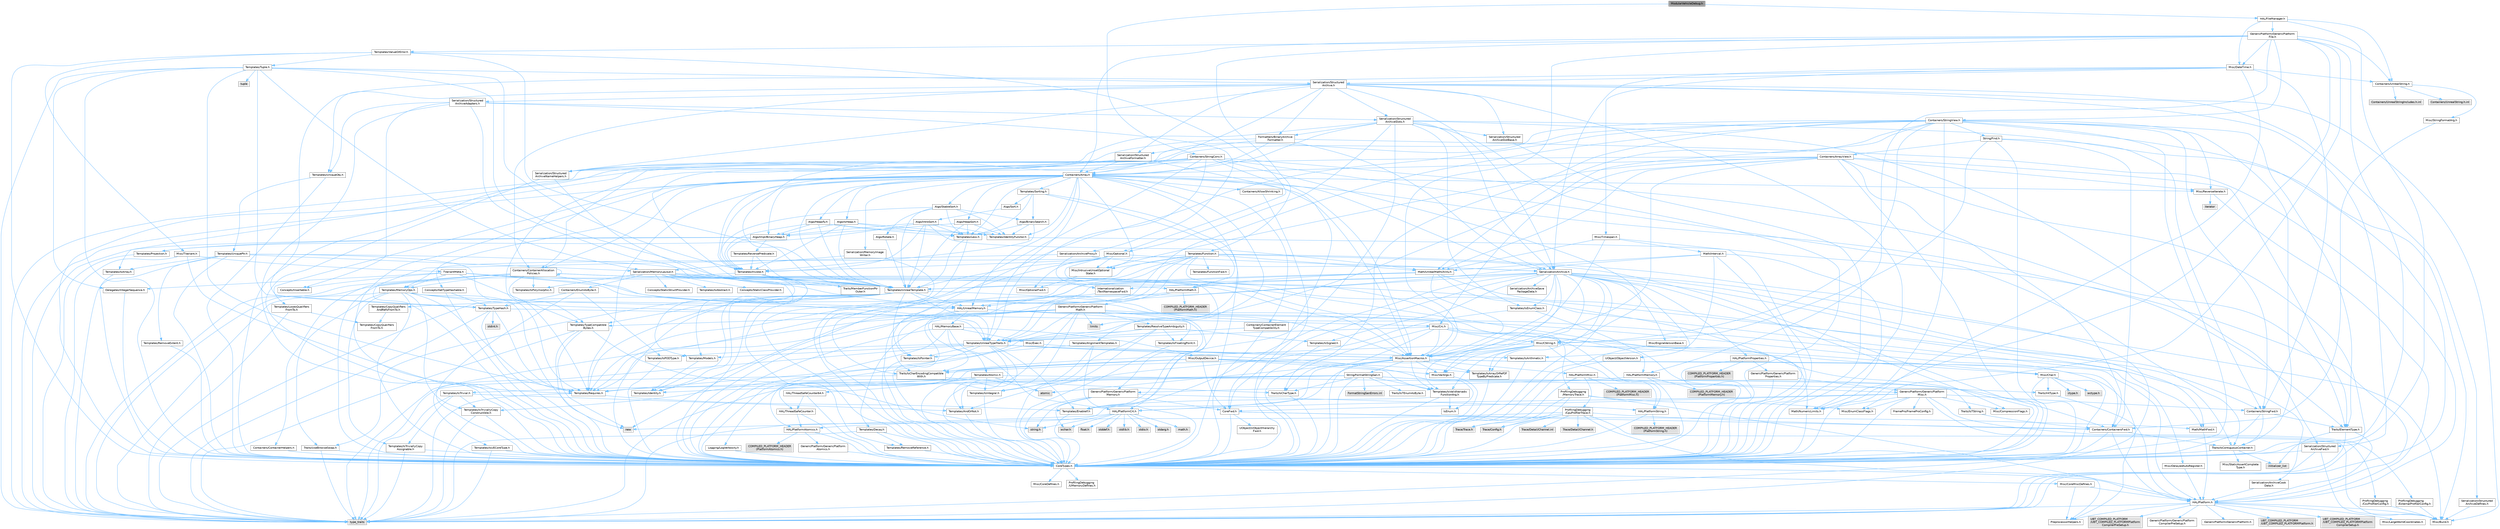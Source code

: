 digraph "ModularVehicleDebug.h"
{
 // INTERACTIVE_SVG=YES
 // LATEX_PDF_SIZE
  bgcolor="transparent";
  edge [fontname=Helvetica,fontsize=10,labelfontname=Helvetica,labelfontsize=10];
  node [fontname=Helvetica,fontsize=10,shape=box,height=0.2,width=0.4];
  Node1 [id="Node000001",label="ModularVehicleDebug.h",height=0.2,width=0.4,color="gray40", fillcolor="grey60", style="filled", fontcolor="black",tooltip=" "];
  Node1 -> Node2 [id="edge1_Node000001_Node000002",color="steelblue1",style="solid",tooltip=" "];
  Node2 [id="Node000002",label="Containers/StringConv.h",height=0.2,width=0.4,color="grey40", fillcolor="white", style="filled",URL="$d3/ddf/StringConv_8h.html",tooltip=" "];
  Node2 -> Node3 [id="edge2_Node000002_Node000003",color="steelblue1",style="solid",tooltip=" "];
  Node3 [id="Node000003",label="CoreTypes.h",height=0.2,width=0.4,color="grey40", fillcolor="white", style="filled",URL="$dc/dec/CoreTypes_8h.html",tooltip=" "];
  Node3 -> Node4 [id="edge3_Node000003_Node000004",color="steelblue1",style="solid",tooltip=" "];
  Node4 [id="Node000004",label="HAL/Platform.h",height=0.2,width=0.4,color="grey40", fillcolor="white", style="filled",URL="$d9/dd0/Platform_8h.html",tooltip=" "];
  Node4 -> Node5 [id="edge4_Node000004_Node000005",color="steelblue1",style="solid",tooltip=" "];
  Node5 [id="Node000005",label="Misc/Build.h",height=0.2,width=0.4,color="grey40", fillcolor="white", style="filled",URL="$d3/dbb/Build_8h.html",tooltip=" "];
  Node4 -> Node6 [id="edge5_Node000004_Node000006",color="steelblue1",style="solid",tooltip=" "];
  Node6 [id="Node000006",label="Misc/LargeWorldCoordinates.h",height=0.2,width=0.4,color="grey40", fillcolor="white", style="filled",URL="$d2/dcb/LargeWorldCoordinates_8h.html",tooltip=" "];
  Node4 -> Node7 [id="edge6_Node000004_Node000007",color="steelblue1",style="solid",tooltip=" "];
  Node7 [id="Node000007",label="type_traits",height=0.2,width=0.4,color="grey60", fillcolor="#E0E0E0", style="filled",tooltip=" "];
  Node4 -> Node8 [id="edge7_Node000004_Node000008",color="steelblue1",style="solid",tooltip=" "];
  Node8 [id="Node000008",label="PreprocessorHelpers.h",height=0.2,width=0.4,color="grey40", fillcolor="white", style="filled",URL="$db/ddb/PreprocessorHelpers_8h.html",tooltip=" "];
  Node4 -> Node9 [id="edge8_Node000004_Node000009",color="steelblue1",style="solid",tooltip=" "];
  Node9 [id="Node000009",label="UBT_COMPILED_PLATFORM\l/UBT_COMPILED_PLATFORMPlatform\lCompilerPreSetup.h",height=0.2,width=0.4,color="grey60", fillcolor="#E0E0E0", style="filled",tooltip=" "];
  Node4 -> Node10 [id="edge9_Node000004_Node000010",color="steelblue1",style="solid",tooltip=" "];
  Node10 [id="Node000010",label="GenericPlatform/GenericPlatform\lCompilerPreSetup.h",height=0.2,width=0.4,color="grey40", fillcolor="white", style="filled",URL="$d9/dc8/GenericPlatformCompilerPreSetup_8h.html",tooltip=" "];
  Node4 -> Node11 [id="edge10_Node000004_Node000011",color="steelblue1",style="solid",tooltip=" "];
  Node11 [id="Node000011",label="GenericPlatform/GenericPlatform.h",height=0.2,width=0.4,color="grey40", fillcolor="white", style="filled",URL="$d6/d84/GenericPlatform_8h.html",tooltip=" "];
  Node4 -> Node12 [id="edge11_Node000004_Node000012",color="steelblue1",style="solid",tooltip=" "];
  Node12 [id="Node000012",label="UBT_COMPILED_PLATFORM\l/UBT_COMPILED_PLATFORMPlatform.h",height=0.2,width=0.4,color="grey60", fillcolor="#E0E0E0", style="filled",tooltip=" "];
  Node4 -> Node13 [id="edge12_Node000004_Node000013",color="steelblue1",style="solid",tooltip=" "];
  Node13 [id="Node000013",label="UBT_COMPILED_PLATFORM\l/UBT_COMPILED_PLATFORMPlatform\lCompilerSetup.h",height=0.2,width=0.4,color="grey60", fillcolor="#E0E0E0", style="filled",tooltip=" "];
  Node3 -> Node14 [id="edge13_Node000003_Node000014",color="steelblue1",style="solid",tooltip=" "];
  Node14 [id="Node000014",label="ProfilingDebugging\l/UMemoryDefines.h",height=0.2,width=0.4,color="grey40", fillcolor="white", style="filled",URL="$d2/da2/UMemoryDefines_8h.html",tooltip=" "];
  Node3 -> Node15 [id="edge14_Node000003_Node000015",color="steelblue1",style="solid",tooltip=" "];
  Node15 [id="Node000015",label="Misc/CoreMiscDefines.h",height=0.2,width=0.4,color="grey40", fillcolor="white", style="filled",URL="$da/d38/CoreMiscDefines_8h.html",tooltip=" "];
  Node15 -> Node4 [id="edge15_Node000015_Node000004",color="steelblue1",style="solid",tooltip=" "];
  Node15 -> Node8 [id="edge16_Node000015_Node000008",color="steelblue1",style="solid",tooltip=" "];
  Node3 -> Node16 [id="edge17_Node000003_Node000016",color="steelblue1",style="solid",tooltip=" "];
  Node16 [id="Node000016",label="Misc/CoreDefines.h",height=0.2,width=0.4,color="grey40", fillcolor="white", style="filled",URL="$d3/dd2/CoreDefines_8h.html",tooltip=" "];
  Node2 -> Node17 [id="edge18_Node000002_Node000017",color="steelblue1",style="solid",tooltip=" "];
  Node17 [id="Node000017",label="Misc/AssertionMacros.h",height=0.2,width=0.4,color="grey40", fillcolor="white", style="filled",URL="$d0/dfa/AssertionMacros_8h.html",tooltip=" "];
  Node17 -> Node3 [id="edge19_Node000017_Node000003",color="steelblue1",style="solid",tooltip=" "];
  Node17 -> Node4 [id="edge20_Node000017_Node000004",color="steelblue1",style="solid",tooltip=" "];
  Node17 -> Node18 [id="edge21_Node000017_Node000018",color="steelblue1",style="solid",tooltip=" "];
  Node18 [id="Node000018",label="HAL/PlatformMisc.h",height=0.2,width=0.4,color="grey40", fillcolor="white", style="filled",URL="$d0/df5/PlatformMisc_8h.html",tooltip=" "];
  Node18 -> Node3 [id="edge22_Node000018_Node000003",color="steelblue1",style="solid",tooltip=" "];
  Node18 -> Node19 [id="edge23_Node000018_Node000019",color="steelblue1",style="solid",tooltip=" "];
  Node19 [id="Node000019",label="GenericPlatform/GenericPlatform\lMisc.h",height=0.2,width=0.4,color="grey40", fillcolor="white", style="filled",URL="$db/d9a/GenericPlatformMisc_8h.html",tooltip=" "];
  Node19 -> Node20 [id="edge24_Node000019_Node000020",color="steelblue1",style="solid",tooltip=" "];
  Node20 [id="Node000020",label="Containers/StringFwd.h",height=0.2,width=0.4,color="grey40", fillcolor="white", style="filled",URL="$df/d37/StringFwd_8h.html",tooltip=" "];
  Node20 -> Node3 [id="edge25_Node000020_Node000003",color="steelblue1",style="solid",tooltip=" "];
  Node20 -> Node21 [id="edge26_Node000020_Node000021",color="steelblue1",style="solid",tooltip=" "];
  Node21 [id="Node000021",label="Traits/ElementType.h",height=0.2,width=0.4,color="grey40", fillcolor="white", style="filled",URL="$d5/d4f/ElementType_8h.html",tooltip=" "];
  Node21 -> Node4 [id="edge27_Node000021_Node000004",color="steelblue1",style="solid",tooltip=" "];
  Node21 -> Node22 [id="edge28_Node000021_Node000022",color="steelblue1",style="solid",tooltip=" "];
  Node22 [id="Node000022",label="initializer_list",height=0.2,width=0.4,color="grey60", fillcolor="#E0E0E0", style="filled",tooltip=" "];
  Node21 -> Node7 [id="edge29_Node000021_Node000007",color="steelblue1",style="solid",tooltip=" "];
  Node20 -> Node23 [id="edge30_Node000020_Node000023",color="steelblue1",style="solid",tooltip=" "];
  Node23 [id="Node000023",label="Traits/IsContiguousContainer.h",height=0.2,width=0.4,color="grey40", fillcolor="white", style="filled",URL="$d5/d3c/IsContiguousContainer_8h.html",tooltip=" "];
  Node23 -> Node3 [id="edge31_Node000023_Node000003",color="steelblue1",style="solid",tooltip=" "];
  Node23 -> Node24 [id="edge32_Node000023_Node000024",color="steelblue1",style="solid",tooltip=" "];
  Node24 [id="Node000024",label="Misc/StaticAssertComplete\lType.h",height=0.2,width=0.4,color="grey40", fillcolor="white", style="filled",URL="$d5/d4e/StaticAssertCompleteType_8h.html",tooltip=" "];
  Node23 -> Node22 [id="edge33_Node000023_Node000022",color="steelblue1",style="solid",tooltip=" "];
  Node19 -> Node25 [id="edge34_Node000019_Node000025",color="steelblue1",style="solid",tooltip=" "];
  Node25 [id="Node000025",label="CoreFwd.h",height=0.2,width=0.4,color="grey40", fillcolor="white", style="filled",URL="$d1/d1e/CoreFwd_8h.html",tooltip=" "];
  Node25 -> Node3 [id="edge35_Node000025_Node000003",color="steelblue1",style="solid",tooltip=" "];
  Node25 -> Node26 [id="edge36_Node000025_Node000026",color="steelblue1",style="solid",tooltip=" "];
  Node26 [id="Node000026",label="Containers/ContainersFwd.h",height=0.2,width=0.4,color="grey40", fillcolor="white", style="filled",URL="$d4/d0a/ContainersFwd_8h.html",tooltip=" "];
  Node26 -> Node4 [id="edge37_Node000026_Node000004",color="steelblue1",style="solid",tooltip=" "];
  Node26 -> Node3 [id="edge38_Node000026_Node000003",color="steelblue1",style="solid",tooltip=" "];
  Node26 -> Node23 [id="edge39_Node000026_Node000023",color="steelblue1",style="solid",tooltip=" "];
  Node25 -> Node27 [id="edge40_Node000025_Node000027",color="steelblue1",style="solid",tooltip=" "];
  Node27 [id="Node000027",label="Math/MathFwd.h",height=0.2,width=0.4,color="grey40", fillcolor="white", style="filled",URL="$d2/d10/MathFwd_8h.html",tooltip=" "];
  Node27 -> Node4 [id="edge41_Node000027_Node000004",color="steelblue1",style="solid",tooltip=" "];
  Node25 -> Node28 [id="edge42_Node000025_Node000028",color="steelblue1",style="solid",tooltip=" "];
  Node28 [id="Node000028",label="UObject/UObjectHierarchy\lFwd.h",height=0.2,width=0.4,color="grey40", fillcolor="white", style="filled",URL="$d3/d13/UObjectHierarchyFwd_8h.html",tooltip=" "];
  Node19 -> Node3 [id="edge43_Node000019_Node000003",color="steelblue1",style="solid",tooltip=" "];
  Node19 -> Node29 [id="edge44_Node000019_Node000029",color="steelblue1",style="solid",tooltip=" "];
  Node29 [id="Node000029",label="FramePro/FrameProConfig.h",height=0.2,width=0.4,color="grey40", fillcolor="white", style="filled",URL="$d7/d90/FrameProConfig_8h.html",tooltip=" "];
  Node19 -> Node30 [id="edge45_Node000019_Node000030",color="steelblue1",style="solid",tooltip=" "];
  Node30 [id="Node000030",label="HAL/PlatformCrt.h",height=0.2,width=0.4,color="grey40", fillcolor="white", style="filled",URL="$d8/d75/PlatformCrt_8h.html",tooltip=" "];
  Node30 -> Node31 [id="edge46_Node000030_Node000031",color="steelblue1",style="solid",tooltip=" "];
  Node31 [id="Node000031",label="new",height=0.2,width=0.4,color="grey60", fillcolor="#E0E0E0", style="filled",tooltip=" "];
  Node30 -> Node32 [id="edge47_Node000030_Node000032",color="steelblue1",style="solid",tooltip=" "];
  Node32 [id="Node000032",label="wchar.h",height=0.2,width=0.4,color="grey60", fillcolor="#E0E0E0", style="filled",tooltip=" "];
  Node30 -> Node33 [id="edge48_Node000030_Node000033",color="steelblue1",style="solid",tooltip=" "];
  Node33 [id="Node000033",label="stddef.h",height=0.2,width=0.4,color="grey60", fillcolor="#E0E0E0", style="filled",tooltip=" "];
  Node30 -> Node34 [id="edge49_Node000030_Node000034",color="steelblue1",style="solid",tooltip=" "];
  Node34 [id="Node000034",label="stdlib.h",height=0.2,width=0.4,color="grey60", fillcolor="#E0E0E0", style="filled",tooltip=" "];
  Node30 -> Node35 [id="edge50_Node000030_Node000035",color="steelblue1",style="solid",tooltip=" "];
  Node35 [id="Node000035",label="stdio.h",height=0.2,width=0.4,color="grey60", fillcolor="#E0E0E0", style="filled",tooltip=" "];
  Node30 -> Node36 [id="edge51_Node000030_Node000036",color="steelblue1",style="solid",tooltip=" "];
  Node36 [id="Node000036",label="stdarg.h",height=0.2,width=0.4,color="grey60", fillcolor="#E0E0E0", style="filled",tooltip=" "];
  Node30 -> Node37 [id="edge52_Node000030_Node000037",color="steelblue1",style="solid",tooltip=" "];
  Node37 [id="Node000037",label="math.h",height=0.2,width=0.4,color="grey60", fillcolor="#E0E0E0", style="filled",tooltip=" "];
  Node30 -> Node38 [id="edge53_Node000030_Node000038",color="steelblue1",style="solid",tooltip=" "];
  Node38 [id="Node000038",label="float.h",height=0.2,width=0.4,color="grey60", fillcolor="#E0E0E0", style="filled",tooltip=" "];
  Node30 -> Node39 [id="edge54_Node000030_Node000039",color="steelblue1",style="solid",tooltip=" "];
  Node39 [id="Node000039",label="string.h",height=0.2,width=0.4,color="grey60", fillcolor="#E0E0E0", style="filled",tooltip=" "];
  Node19 -> Node40 [id="edge55_Node000019_Node000040",color="steelblue1",style="solid",tooltip=" "];
  Node40 [id="Node000040",label="Math/NumericLimits.h",height=0.2,width=0.4,color="grey40", fillcolor="white", style="filled",URL="$df/d1b/NumericLimits_8h.html",tooltip=" "];
  Node40 -> Node3 [id="edge56_Node000040_Node000003",color="steelblue1",style="solid",tooltip=" "];
  Node19 -> Node41 [id="edge57_Node000019_Node000041",color="steelblue1",style="solid",tooltip=" "];
  Node41 [id="Node000041",label="Misc/CompressionFlags.h",height=0.2,width=0.4,color="grey40", fillcolor="white", style="filled",URL="$d9/d76/CompressionFlags_8h.html",tooltip=" "];
  Node19 -> Node42 [id="edge58_Node000019_Node000042",color="steelblue1",style="solid",tooltip=" "];
  Node42 [id="Node000042",label="Misc/EnumClassFlags.h",height=0.2,width=0.4,color="grey40", fillcolor="white", style="filled",URL="$d8/de7/EnumClassFlags_8h.html",tooltip=" "];
  Node19 -> Node43 [id="edge59_Node000019_Node000043",color="steelblue1",style="solid",tooltip=" "];
  Node43 [id="Node000043",label="ProfilingDebugging\l/CsvProfilerConfig.h",height=0.2,width=0.4,color="grey40", fillcolor="white", style="filled",URL="$d3/d88/CsvProfilerConfig_8h.html",tooltip=" "];
  Node43 -> Node5 [id="edge60_Node000043_Node000005",color="steelblue1",style="solid",tooltip=" "];
  Node19 -> Node44 [id="edge61_Node000019_Node000044",color="steelblue1",style="solid",tooltip=" "];
  Node44 [id="Node000044",label="ProfilingDebugging\l/ExternalProfilerConfig.h",height=0.2,width=0.4,color="grey40", fillcolor="white", style="filled",URL="$d3/dbb/ExternalProfilerConfig_8h.html",tooltip=" "];
  Node44 -> Node5 [id="edge62_Node000044_Node000005",color="steelblue1",style="solid",tooltip=" "];
  Node18 -> Node45 [id="edge63_Node000018_Node000045",color="steelblue1",style="solid",tooltip=" "];
  Node45 [id="Node000045",label="COMPILED_PLATFORM_HEADER\l(PlatformMisc.h)",height=0.2,width=0.4,color="grey60", fillcolor="#E0E0E0", style="filled",tooltip=" "];
  Node18 -> Node46 [id="edge64_Node000018_Node000046",color="steelblue1",style="solid",tooltip=" "];
  Node46 [id="Node000046",label="ProfilingDebugging\l/CpuProfilerTrace.h",height=0.2,width=0.4,color="grey40", fillcolor="white", style="filled",URL="$da/dcb/CpuProfilerTrace_8h.html",tooltip=" "];
  Node46 -> Node3 [id="edge65_Node000046_Node000003",color="steelblue1",style="solid",tooltip=" "];
  Node46 -> Node26 [id="edge66_Node000046_Node000026",color="steelblue1",style="solid",tooltip=" "];
  Node46 -> Node47 [id="edge67_Node000046_Node000047",color="steelblue1",style="solid",tooltip=" "];
  Node47 [id="Node000047",label="HAL/PlatformAtomics.h",height=0.2,width=0.4,color="grey40", fillcolor="white", style="filled",URL="$d3/d36/PlatformAtomics_8h.html",tooltip=" "];
  Node47 -> Node3 [id="edge68_Node000047_Node000003",color="steelblue1",style="solid",tooltip=" "];
  Node47 -> Node48 [id="edge69_Node000047_Node000048",color="steelblue1",style="solid",tooltip=" "];
  Node48 [id="Node000048",label="GenericPlatform/GenericPlatform\lAtomics.h",height=0.2,width=0.4,color="grey40", fillcolor="white", style="filled",URL="$da/d72/GenericPlatformAtomics_8h.html",tooltip=" "];
  Node48 -> Node3 [id="edge70_Node000048_Node000003",color="steelblue1",style="solid",tooltip=" "];
  Node47 -> Node49 [id="edge71_Node000047_Node000049",color="steelblue1",style="solid",tooltip=" "];
  Node49 [id="Node000049",label="COMPILED_PLATFORM_HEADER\l(PlatformAtomics.h)",height=0.2,width=0.4,color="grey60", fillcolor="#E0E0E0", style="filled",tooltip=" "];
  Node46 -> Node8 [id="edge72_Node000046_Node000008",color="steelblue1",style="solid",tooltip=" "];
  Node46 -> Node5 [id="edge73_Node000046_Node000005",color="steelblue1",style="solid",tooltip=" "];
  Node46 -> Node50 [id="edge74_Node000046_Node000050",color="steelblue1",style="solid",tooltip=" "];
  Node50 [id="Node000050",label="Trace/Config.h",height=0.2,width=0.4,color="grey60", fillcolor="#E0E0E0", style="filled",tooltip=" "];
  Node46 -> Node51 [id="edge75_Node000046_Node000051",color="steelblue1",style="solid",tooltip=" "];
  Node51 [id="Node000051",label="Trace/Detail/Channel.h",height=0.2,width=0.4,color="grey60", fillcolor="#E0E0E0", style="filled",tooltip=" "];
  Node46 -> Node52 [id="edge76_Node000046_Node000052",color="steelblue1",style="solid",tooltip=" "];
  Node52 [id="Node000052",label="Trace/Detail/Channel.inl",height=0.2,width=0.4,color="grey60", fillcolor="#E0E0E0", style="filled",tooltip=" "];
  Node46 -> Node53 [id="edge77_Node000046_Node000053",color="steelblue1",style="solid",tooltip=" "];
  Node53 [id="Node000053",label="Trace/Trace.h",height=0.2,width=0.4,color="grey60", fillcolor="#E0E0E0", style="filled",tooltip=" "];
  Node17 -> Node8 [id="edge78_Node000017_Node000008",color="steelblue1",style="solid",tooltip=" "];
  Node17 -> Node54 [id="edge79_Node000017_Node000054",color="steelblue1",style="solid",tooltip=" "];
  Node54 [id="Node000054",label="Templates/EnableIf.h",height=0.2,width=0.4,color="grey40", fillcolor="white", style="filled",URL="$d7/d60/EnableIf_8h.html",tooltip=" "];
  Node54 -> Node3 [id="edge80_Node000054_Node000003",color="steelblue1",style="solid",tooltip=" "];
  Node17 -> Node55 [id="edge81_Node000017_Node000055",color="steelblue1",style="solid",tooltip=" "];
  Node55 [id="Node000055",label="Templates/IsArrayOrRefOf\lTypeByPredicate.h",height=0.2,width=0.4,color="grey40", fillcolor="white", style="filled",URL="$d6/da1/IsArrayOrRefOfTypeByPredicate_8h.html",tooltip=" "];
  Node55 -> Node3 [id="edge82_Node000055_Node000003",color="steelblue1",style="solid",tooltip=" "];
  Node17 -> Node56 [id="edge83_Node000017_Node000056",color="steelblue1",style="solid",tooltip=" "];
  Node56 [id="Node000056",label="Templates/IsValidVariadic\lFunctionArg.h",height=0.2,width=0.4,color="grey40", fillcolor="white", style="filled",URL="$d0/dc8/IsValidVariadicFunctionArg_8h.html",tooltip=" "];
  Node56 -> Node3 [id="edge84_Node000056_Node000003",color="steelblue1",style="solid",tooltip=" "];
  Node56 -> Node57 [id="edge85_Node000056_Node000057",color="steelblue1",style="solid",tooltip=" "];
  Node57 [id="Node000057",label="IsEnum.h",height=0.2,width=0.4,color="grey40", fillcolor="white", style="filled",URL="$d4/de5/IsEnum_8h.html",tooltip=" "];
  Node56 -> Node7 [id="edge86_Node000056_Node000007",color="steelblue1",style="solid",tooltip=" "];
  Node17 -> Node58 [id="edge87_Node000017_Node000058",color="steelblue1",style="solid",tooltip=" "];
  Node58 [id="Node000058",label="Traits/IsCharEncodingCompatible\lWith.h",height=0.2,width=0.4,color="grey40", fillcolor="white", style="filled",URL="$df/dd1/IsCharEncodingCompatibleWith_8h.html",tooltip=" "];
  Node58 -> Node7 [id="edge88_Node000058_Node000007",color="steelblue1",style="solid",tooltip=" "];
  Node58 -> Node59 [id="edge89_Node000058_Node000059",color="steelblue1",style="solid",tooltip=" "];
  Node59 [id="Node000059",label="Traits/IsCharType.h",height=0.2,width=0.4,color="grey40", fillcolor="white", style="filled",URL="$db/d51/IsCharType_8h.html",tooltip=" "];
  Node59 -> Node3 [id="edge90_Node000059_Node000003",color="steelblue1",style="solid",tooltip=" "];
  Node17 -> Node60 [id="edge91_Node000017_Node000060",color="steelblue1",style="solid",tooltip=" "];
  Node60 [id="Node000060",label="Misc/VarArgs.h",height=0.2,width=0.4,color="grey40", fillcolor="white", style="filled",URL="$d5/d6f/VarArgs_8h.html",tooltip=" "];
  Node60 -> Node3 [id="edge92_Node000060_Node000003",color="steelblue1",style="solid",tooltip=" "];
  Node17 -> Node61 [id="edge93_Node000017_Node000061",color="steelblue1",style="solid",tooltip=" "];
  Node61 [id="Node000061",label="String/FormatStringSan.h",height=0.2,width=0.4,color="grey40", fillcolor="white", style="filled",URL="$d3/d8b/FormatStringSan_8h.html",tooltip=" "];
  Node61 -> Node7 [id="edge94_Node000061_Node000007",color="steelblue1",style="solid",tooltip=" "];
  Node61 -> Node3 [id="edge95_Node000061_Node000003",color="steelblue1",style="solid",tooltip=" "];
  Node61 -> Node62 [id="edge96_Node000061_Node000062",color="steelblue1",style="solid",tooltip=" "];
  Node62 [id="Node000062",label="Templates/Requires.h",height=0.2,width=0.4,color="grey40", fillcolor="white", style="filled",URL="$dc/d96/Requires_8h.html",tooltip=" "];
  Node62 -> Node54 [id="edge97_Node000062_Node000054",color="steelblue1",style="solid",tooltip=" "];
  Node62 -> Node7 [id="edge98_Node000062_Node000007",color="steelblue1",style="solid",tooltip=" "];
  Node61 -> Node63 [id="edge99_Node000061_Node000063",color="steelblue1",style="solid",tooltip=" "];
  Node63 [id="Node000063",label="Templates/Identity.h",height=0.2,width=0.4,color="grey40", fillcolor="white", style="filled",URL="$d0/dd5/Identity_8h.html",tooltip=" "];
  Node61 -> Node56 [id="edge100_Node000061_Node000056",color="steelblue1",style="solid",tooltip=" "];
  Node61 -> Node59 [id="edge101_Node000061_Node000059",color="steelblue1",style="solid",tooltip=" "];
  Node61 -> Node64 [id="edge102_Node000061_Node000064",color="steelblue1",style="solid",tooltip=" "];
  Node64 [id="Node000064",label="Traits/IsTEnumAsByte.h",height=0.2,width=0.4,color="grey40", fillcolor="white", style="filled",URL="$d1/de6/IsTEnumAsByte_8h.html",tooltip=" "];
  Node61 -> Node65 [id="edge103_Node000061_Node000065",color="steelblue1",style="solid",tooltip=" "];
  Node65 [id="Node000065",label="Traits/IsTString.h",height=0.2,width=0.4,color="grey40", fillcolor="white", style="filled",URL="$d0/df8/IsTString_8h.html",tooltip=" "];
  Node65 -> Node26 [id="edge104_Node000065_Node000026",color="steelblue1",style="solid",tooltip=" "];
  Node61 -> Node26 [id="edge105_Node000061_Node000026",color="steelblue1",style="solid",tooltip=" "];
  Node61 -> Node66 [id="edge106_Node000061_Node000066",color="steelblue1",style="solid",tooltip=" "];
  Node66 [id="Node000066",label="FormatStringSanErrors.inl",height=0.2,width=0.4,color="grey60", fillcolor="#E0E0E0", style="filled",tooltip=" "];
  Node17 -> Node67 [id="edge107_Node000017_Node000067",color="steelblue1",style="solid",tooltip=" "];
  Node67 [id="Node000067",label="atomic",height=0.2,width=0.4,color="grey60", fillcolor="#E0E0E0", style="filled",tooltip=" "];
  Node2 -> Node68 [id="edge108_Node000002_Node000068",color="steelblue1",style="solid",tooltip=" "];
  Node68 [id="Node000068",label="Containers/ContainerAllocation\lPolicies.h",height=0.2,width=0.4,color="grey40", fillcolor="white", style="filled",URL="$d7/dff/ContainerAllocationPolicies_8h.html",tooltip=" "];
  Node68 -> Node3 [id="edge109_Node000068_Node000003",color="steelblue1",style="solid",tooltip=" "];
  Node68 -> Node69 [id="edge110_Node000068_Node000069",color="steelblue1",style="solid",tooltip=" "];
  Node69 [id="Node000069",label="Containers/ContainerHelpers.h",height=0.2,width=0.4,color="grey40", fillcolor="white", style="filled",URL="$d7/d33/ContainerHelpers_8h.html",tooltip=" "];
  Node69 -> Node3 [id="edge111_Node000069_Node000003",color="steelblue1",style="solid",tooltip=" "];
  Node68 -> Node68 [id="edge112_Node000068_Node000068",color="steelblue1",style="solid",tooltip=" "];
  Node68 -> Node70 [id="edge113_Node000068_Node000070",color="steelblue1",style="solid",tooltip=" "];
  Node70 [id="Node000070",label="HAL/PlatformMath.h",height=0.2,width=0.4,color="grey40", fillcolor="white", style="filled",URL="$dc/d53/PlatformMath_8h.html",tooltip=" "];
  Node70 -> Node3 [id="edge114_Node000070_Node000003",color="steelblue1",style="solid",tooltip=" "];
  Node70 -> Node71 [id="edge115_Node000070_Node000071",color="steelblue1",style="solid",tooltip=" "];
  Node71 [id="Node000071",label="GenericPlatform/GenericPlatform\lMath.h",height=0.2,width=0.4,color="grey40", fillcolor="white", style="filled",URL="$d5/d79/GenericPlatformMath_8h.html",tooltip=" "];
  Node71 -> Node3 [id="edge116_Node000071_Node000003",color="steelblue1",style="solid",tooltip=" "];
  Node71 -> Node26 [id="edge117_Node000071_Node000026",color="steelblue1",style="solid",tooltip=" "];
  Node71 -> Node30 [id="edge118_Node000071_Node000030",color="steelblue1",style="solid",tooltip=" "];
  Node71 -> Node72 [id="edge119_Node000071_Node000072",color="steelblue1",style="solid",tooltip=" "];
  Node72 [id="Node000072",label="Templates/AndOrNot.h",height=0.2,width=0.4,color="grey40", fillcolor="white", style="filled",URL="$db/d0a/AndOrNot_8h.html",tooltip=" "];
  Node72 -> Node3 [id="edge120_Node000072_Node000003",color="steelblue1",style="solid",tooltip=" "];
  Node71 -> Node73 [id="edge121_Node000071_Node000073",color="steelblue1",style="solid",tooltip=" "];
  Node73 [id="Node000073",label="Templates/Decay.h",height=0.2,width=0.4,color="grey40", fillcolor="white", style="filled",URL="$dd/d0f/Decay_8h.html",tooltip=" "];
  Node73 -> Node3 [id="edge122_Node000073_Node000003",color="steelblue1",style="solid",tooltip=" "];
  Node73 -> Node74 [id="edge123_Node000073_Node000074",color="steelblue1",style="solid",tooltip=" "];
  Node74 [id="Node000074",label="Templates/RemoveReference.h",height=0.2,width=0.4,color="grey40", fillcolor="white", style="filled",URL="$da/dbe/RemoveReference_8h.html",tooltip=" "];
  Node74 -> Node3 [id="edge124_Node000074_Node000003",color="steelblue1",style="solid",tooltip=" "];
  Node73 -> Node7 [id="edge125_Node000073_Node000007",color="steelblue1",style="solid",tooltip=" "];
  Node71 -> Node75 [id="edge126_Node000071_Node000075",color="steelblue1",style="solid",tooltip=" "];
  Node75 [id="Node000075",label="Templates/IsFloatingPoint.h",height=0.2,width=0.4,color="grey40", fillcolor="white", style="filled",URL="$d3/d11/IsFloatingPoint_8h.html",tooltip=" "];
  Node75 -> Node3 [id="edge127_Node000075_Node000003",color="steelblue1",style="solid",tooltip=" "];
  Node71 -> Node76 [id="edge128_Node000071_Node000076",color="steelblue1",style="solid",tooltip=" "];
  Node76 [id="Node000076",label="Templates/UnrealTypeTraits.h",height=0.2,width=0.4,color="grey40", fillcolor="white", style="filled",URL="$d2/d2d/UnrealTypeTraits_8h.html",tooltip=" "];
  Node76 -> Node3 [id="edge129_Node000076_Node000003",color="steelblue1",style="solid",tooltip=" "];
  Node76 -> Node77 [id="edge130_Node000076_Node000077",color="steelblue1",style="solid",tooltip=" "];
  Node77 [id="Node000077",label="Templates/IsPointer.h",height=0.2,width=0.4,color="grey40", fillcolor="white", style="filled",URL="$d7/d05/IsPointer_8h.html",tooltip=" "];
  Node77 -> Node3 [id="edge131_Node000077_Node000003",color="steelblue1",style="solid",tooltip=" "];
  Node76 -> Node17 [id="edge132_Node000076_Node000017",color="steelblue1",style="solid",tooltip=" "];
  Node76 -> Node72 [id="edge133_Node000076_Node000072",color="steelblue1",style="solid",tooltip=" "];
  Node76 -> Node54 [id="edge134_Node000076_Node000054",color="steelblue1",style="solid",tooltip=" "];
  Node76 -> Node78 [id="edge135_Node000076_Node000078",color="steelblue1",style="solid",tooltip=" "];
  Node78 [id="Node000078",label="Templates/IsArithmetic.h",height=0.2,width=0.4,color="grey40", fillcolor="white", style="filled",URL="$d2/d5d/IsArithmetic_8h.html",tooltip=" "];
  Node78 -> Node3 [id="edge136_Node000078_Node000003",color="steelblue1",style="solid",tooltip=" "];
  Node76 -> Node57 [id="edge137_Node000076_Node000057",color="steelblue1",style="solid",tooltip=" "];
  Node76 -> Node79 [id="edge138_Node000076_Node000079",color="steelblue1",style="solid",tooltip=" "];
  Node79 [id="Node000079",label="Templates/Models.h",height=0.2,width=0.4,color="grey40", fillcolor="white", style="filled",URL="$d3/d0c/Models_8h.html",tooltip=" "];
  Node79 -> Node63 [id="edge139_Node000079_Node000063",color="steelblue1",style="solid",tooltip=" "];
  Node76 -> Node80 [id="edge140_Node000076_Node000080",color="steelblue1",style="solid",tooltip=" "];
  Node80 [id="Node000080",label="Templates/IsPODType.h",height=0.2,width=0.4,color="grey40", fillcolor="white", style="filled",URL="$d7/db1/IsPODType_8h.html",tooltip=" "];
  Node80 -> Node3 [id="edge141_Node000080_Node000003",color="steelblue1",style="solid",tooltip=" "];
  Node76 -> Node81 [id="edge142_Node000076_Node000081",color="steelblue1",style="solid",tooltip=" "];
  Node81 [id="Node000081",label="Templates/IsUECoreType.h",height=0.2,width=0.4,color="grey40", fillcolor="white", style="filled",URL="$d1/db8/IsUECoreType_8h.html",tooltip=" "];
  Node81 -> Node3 [id="edge143_Node000081_Node000003",color="steelblue1",style="solid",tooltip=" "];
  Node81 -> Node7 [id="edge144_Node000081_Node000007",color="steelblue1",style="solid",tooltip=" "];
  Node76 -> Node82 [id="edge145_Node000076_Node000082",color="steelblue1",style="solid",tooltip=" "];
  Node82 [id="Node000082",label="Templates/IsTriviallyCopy\lConstructible.h",height=0.2,width=0.4,color="grey40", fillcolor="white", style="filled",URL="$d3/d78/IsTriviallyCopyConstructible_8h.html",tooltip=" "];
  Node82 -> Node3 [id="edge146_Node000082_Node000003",color="steelblue1",style="solid",tooltip=" "];
  Node82 -> Node7 [id="edge147_Node000082_Node000007",color="steelblue1",style="solid",tooltip=" "];
  Node71 -> Node62 [id="edge148_Node000071_Node000062",color="steelblue1",style="solid",tooltip=" "];
  Node71 -> Node83 [id="edge149_Node000071_Node000083",color="steelblue1",style="solid",tooltip=" "];
  Node83 [id="Node000083",label="Templates/ResolveTypeAmbiguity.h",height=0.2,width=0.4,color="grey40", fillcolor="white", style="filled",URL="$df/d1f/ResolveTypeAmbiguity_8h.html",tooltip=" "];
  Node83 -> Node3 [id="edge150_Node000083_Node000003",color="steelblue1",style="solid",tooltip=" "];
  Node83 -> Node75 [id="edge151_Node000083_Node000075",color="steelblue1",style="solid",tooltip=" "];
  Node83 -> Node76 [id="edge152_Node000083_Node000076",color="steelblue1",style="solid",tooltip=" "];
  Node83 -> Node84 [id="edge153_Node000083_Node000084",color="steelblue1",style="solid",tooltip=" "];
  Node84 [id="Node000084",label="Templates/IsSigned.h",height=0.2,width=0.4,color="grey40", fillcolor="white", style="filled",URL="$d8/dd8/IsSigned_8h.html",tooltip=" "];
  Node84 -> Node3 [id="edge154_Node000084_Node000003",color="steelblue1",style="solid",tooltip=" "];
  Node83 -> Node85 [id="edge155_Node000083_Node000085",color="steelblue1",style="solid",tooltip=" "];
  Node85 [id="Node000085",label="Templates/IsIntegral.h",height=0.2,width=0.4,color="grey40", fillcolor="white", style="filled",URL="$da/d64/IsIntegral_8h.html",tooltip=" "];
  Node85 -> Node3 [id="edge156_Node000085_Node000003",color="steelblue1",style="solid",tooltip=" "];
  Node83 -> Node62 [id="edge157_Node000083_Node000062",color="steelblue1",style="solid",tooltip=" "];
  Node71 -> Node86 [id="edge158_Node000071_Node000086",color="steelblue1",style="solid",tooltip=" "];
  Node86 [id="Node000086",label="Templates/TypeCompatible\lBytes.h",height=0.2,width=0.4,color="grey40", fillcolor="white", style="filled",URL="$df/d0a/TypeCompatibleBytes_8h.html",tooltip=" "];
  Node86 -> Node3 [id="edge159_Node000086_Node000003",color="steelblue1",style="solid",tooltip=" "];
  Node86 -> Node39 [id="edge160_Node000086_Node000039",color="steelblue1",style="solid",tooltip=" "];
  Node86 -> Node31 [id="edge161_Node000086_Node000031",color="steelblue1",style="solid",tooltip=" "];
  Node86 -> Node7 [id="edge162_Node000086_Node000007",color="steelblue1",style="solid",tooltip=" "];
  Node71 -> Node87 [id="edge163_Node000071_Node000087",color="steelblue1",style="solid",tooltip=" "];
  Node87 [id="Node000087",label="limits",height=0.2,width=0.4,color="grey60", fillcolor="#E0E0E0", style="filled",tooltip=" "];
  Node71 -> Node7 [id="edge164_Node000071_Node000007",color="steelblue1",style="solid",tooltip=" "];
  Node70 -> Node88 [id="edge165_Node000070_Node000088",color="steelblue1",style="solid",tooltip=" "];
  Node88 [id="Node000088",label="COMPILED_PLATFORM_HEADER\l(PlatformMath.h)",height=0.2,width=0.4,color="grey60", fillcolor="#E0E0E0", style="filled",tooltip=" "];
  Node68 -> Node89 [id="edge166_Node000068_Node000089",color="steelblue1",style="solid",tooltip=" "];
  Node89 [id="Node000089",label="HAL/UnrealMemory.h",height=0.2,width=0.4,color="grey40", fillcolor="white", style="filled",URL="$d9/d96/UnrealMemory_8h.html",tooltip=" "];
  Node89 -> Node3 [id="edge167_Node000089_Node000003",color="steelblue1",style="solid",tooltip=" "];
  Node89 -> Node90 [id="edge168_Node000089_Node000090",color="steelblue1",style="solid",tooltip=" "];
  Node90 [id="Node000090",label="GenericPlatform/GenericPlatform\lMemory.h",height=0.2,width=0.4,color="grey40", fillcolor="white", style="filled",URL="$dd/d22/GenericPlatformMemory_8h.html",tooltip=" "];
  Node90 -> Node25 [id="edge169_Node000090_Node000025",color="steelblue1",style="solid",tooltip=" "];
  Node90 -> Node3 [id="edge170_Node000090_Node000003",color="steelblue1",style="solid",tooltip=" "];
  Node90 -> Node91 [id="edge171_Node000090_Node000091",color="steelblue1",style="solid",tooltip=" "];
  Node91 [id="Node000091",label="HAL/PlatformString.h",height=0.2,width=0.4,color="grey40", fillcolor="white", style="filled",URL="$db/db5/PlatformString_8h.html",tooltip=" "];
  Node91 -> Node3 [id="edge172_Node000091_Node000003",color="steelblue1",style="solid",tooltip=" "];
  Node91 -> Node92 [id="edge173_Node000091_Node000092",color="steelblue1",style="solid",tooltip=" "];
  Node92 [id="Node000092",label="COMPILED_PLATFORM_HEADER\l(PlatformString.h)",height=0.2,width=0.4,color="grey60", fillcolor="#E0E0E0", style="filled",tooltip=" "];
  Node90 -> Node39 [id="edge174_Node000090_Node000039",color="steelblue1",style="solid",tooltip=" "];
  Node90 -> Node32 [id="edge175_Node000090_Node000032",color="steelblue1",style="solid",tooltip=" "];
  Node89 -> Node93 [id="edge176_Node000089_Node000093",color="steelblue1",style="solid",tooltip=" "];
  Node93 [id="Node000093",label="HAL/MemoryBase.h",height=0.2,width=0.4,color="grey40", fillcolor="white", style="filled",URL="$d6/d9f/MemoryBase_8h.html",tooltip=" "];
  Node93 -> Node3 [id="edge177_Node000093_Node000003",color="steelblue1",style="solid",tooltip=" "];
  Node93 -> Node47 [id="edge178_Node000093_Node000047",color="steelblue1",style="solid",tooltip=" "];
  Node93 -> Node30 [id="edge179_Node000093_Node000030",color="steelblue1",style="solid",tooltip=" "];
  Node93 -> Node94 [id="edge180_Node000093_Node000094",color="steelblue1",style="solid",tooltip=" "];
  Node94 [id="Node000094",label="Misc/Exec.h",height=0.2,width=0.4,color="grey40", fillcolor="white", style="filled",URL="$de/ddb/Exec_8h.html",tooltip=" "];
  Node94 -> Node3 [id="edge181_Node000094_Node000003",color="steelblue1",style="solid",tooltip=" "];
  Node94 -> Node17 [id="edge182_Node000094_Node000017",color="steelblue1",style="solid",tooltip=" "];
  Node93 -> Node95 [id="edge183_Node000093_Node000095",color="steelblue1",style="solid",tooltip=" "];
  Node95 [id="Node000095",label="Misc/OutputDevice.h",height=0.2,width=0.4,color="grey40", fillcolor="white", style="filled",URL="$d7/d32/OutputDevice_8h.html",tooltip=" "];
  Node95 -> Node25 [id="edge184_Node000095_Node000025",color="steelblue1",style="solid",tooltip=" "];
  Node95 -> Node3 [id="edge185_Node000095_Node000003",color="steelblue1",style="solid",tooltip=" "];
  Node95 -> Node96 [id="edge186_Node000095_Node000096",color="steelblue1",style="solid",tooltip=" "];
  Node96 [id="Node000096",label="Logging/LogVerbosity.h",height=0.2,width=0.4,color="grey40", fillcolor="white", style="filled",URL="$d2/d8f/LogVerbosity_8h.html",tooltip=" "];
  Node96 -> Node3 [id="edge187_Node000096_Node000003",color="steelblue1",style="solid",tooltip=" "];
  Node95 -> Node60 [id="edge188_Node000095_Node000060",color="steelblue1",style="solid",tooltip=" "];
  Node95 -> Node55 [id="edge189_Node000095_Node000055",color="steelblue1",style="solid",tooltip=" "];
  Node95 -> Node56 [id="edge190_Node000095_Node000056",color="steelblue1",style="solid",tooltip=" "];
  Node95 -> Node58 [id="edge191_Node000095_Node000058",color="steelblue1",style="solid",tooltip=" "];
  Node93 -> Node97 [id="edge192_Node000093_Node000097",color="steelblue1",style="solid",tooltip=" "];
  Node97 [id="Node000097",label="Templates/Atomic.h",height=0.2,width=0.4,color="grey40", fillcolor="white", style="filled",URL="$d3/d91/Atomic_8h.html",tooltip=" "];
  Node97 -> Node98 [id="edge193_Node000097_Node000098",color="steelblue1",style="solid",tooltip=" "];
  Node98 [id="Node000098",label="HAL/ThreadSafeCounter.h",height=0.2,width=0.4,color="grey40", fillcolor="white", style="filled",URL="$dc/dc9/ThreadSafeCounter_8h.html",tooltip=" "];
  Node98 -> Node3 [id="edge194_Node000098_Node000003",color="steelblue1",style="solid",tooltip=" "];
  Node98 -> Node47 [id="edge195_Node000098_Node000047",color="steelblue1",style="solid",tooltip=" "];
  Node97 -> Node99 [id="edge196_Node000097_Node000099",color="steelblue1",style="solid",tooltip=" "];
  Node99 [id="Node000099",label="HAL/ThreadSafeCounter64.h",height=0.2,width=0.4,color="grey40", fillcolor="white", style="filled",URL="$d0/d12/ThreadSafeCounter64_8h.html",tooltip=" "];
  Node99 -> Node3 [id="edge197_Node000099_Node000003",color="steelblue1",style="solid",tooltip=" "];
  Node99 -> Node98 [id="edge198_Node000099_Node000098",color="steelblue1",style="solid",tooltip=" "];
  Node97 -> Node85 [id="edge199_Node000097_Node000085",color="steelblue1",style="solid",tooltip=" "];
  Node97 -> Node100 [id="edge200_Node000097_Node000100",color="steelblue1",style="solid",tooltip=" "];
  Node100 [id="Node000100",label="Templates/IsTrivial.h",height=0.2,width=0.4,color="grey40", fillcolor="white", style="filled",URL="$da/d4c/IsTrivial_8h.html",tooltip=" "];
  Node100 -> Node72 [id="edge201_Node000100_Node000072",color="steelblue1",style="solid",tooltip=" "];
  Node100 -> Node82 [id="edge202_Node000100_Node000082",color="steelblue1",style="solid",tooltip=" "];
  Node100 -> Node101 [id="edge203_Node000100_Node000101",color="steelblue1",style="solid",tooltip=" "];
  Node101 [id="Node000101",label="Templates/IsTriviallyCopy\lAssignable.h",height=0.2,width=0.4,color="grey40", fillcolor="white", style="filled",URL="$d2/df2/IsTriviallyCopyAssignable_8h.html",tooltip=" "];
  Node101 -> Node3 [id="edge204_Node000101_Node000003",color="steelblue1",style="solid",tooltip=" "];
  Node101 -> Node7 [id="edge205_Node000101_Node000007",color="steelblue1",style="solid",tooltip=" "];
  Node100 -> Node7 [id="edge206_Node000100_Node000007",color="steelblue1",style="solid",tooltip=" "];
  Node97 -> Node102 [id="edge207_Node000097_Node000102",color="steelblue1",style="solid",tooltip=" "];
  Node102 [id="Node000102",label="Traits/IntType.h",height=0.2,width=0.4,color="grey40", fillcolor="white", style="filled",URL="$d7/deb/IntType_8h.html",tooltip=" "];
  Node102 -> Node4 [id="edge208_Node000102_Node000004",color="steelblue1",style="solid",tooltip=" "];
  Node97 -> Node67 [id="edge209_Node000097_Node000067",color="steelblue1",style="solid",tooltip=" "];
  Node89 -> Node103 [id="edge210_Node000089_Node000103",color="steelblue1",style="solid",tooltip=" "];
  Node103 [id="Node000103",label="HAL/PlatformMemory.h",height=0.2,width=0.4,color="grey40", fillcolor="white", style="filled",URL="$de/d68/PlatformMemory_8h.html",tooltip=" "];
  Node103 -> Node3 [id="edge211_Node000103_Node000003",color="steelblue1",style="solid",tooltip=" "];
  Node103 -> Node90 [id="edge212_Node000103_Node000090",color="steelblue1",style="solid",tooltip=" "];
  Node103 -> Node104 [id="edge213_Node000103_Node000104",color="steelblue1",style="solid",tooltip=" "];
  Node104 [id="Node000104",label="COMPILED_PLATFORM_HEADER\l(PlatformMemory.h)",height=0.2,width=0.4,color="grey60", fillcolor="#E0E0E0", style="filled",tooltip=" "];
  Node89 -> Node105 [id="edge214_Node000089_Node000105",color="steelblue1",style="solid",tooltip=" "];
  Node105 [id="Node000105",label="ProfilingDebugging\l/MemoryTrace.h",height=0.2,width=0.4,color="grey40", fillcolor="white", style="filled",URL="$da/dd7/MemoryTrace_8h.html",tooltip=" "];
  Node105 -> Node4 [id="edge215_Node000105_Node000004",color="steelblue1",style="solid",tooltip=" "];
  Node105 -> Node42 [id="edge216_Node000105_Node000042",color="steelblue1",style="solid",tooltip=" "];
  Node105 -> Node50 [id="edge217_Node000105_Node000050",color="steelblue1",style="solid",tooltip=" "];
  Node105 -> Node53 [id="edge218_Node000105_Node000053",color="steelblue1",style="solid",tooltip=" "];
  Node89 -> Node77 [id="edge219_Node000089_Node000077",color="steelblue1",style="solid",tooltip=" "];
  Node68 -> Node40 [id="edge220_Node000068_Node000040",color="steelblue1",style="solid",tooltip=" "];
  Node68 -> Node17 [id="edge221_Node000068_Node000017",color="steelblue1",style="solid",tooltip=" "];
  Node68 -> Node106 [id="edge222_Node000068_Node000106",color="steelblue1",style="solid",tooltip=" "];
  Node106 [id="Node000106",label="Templates/IsPolymorphic.h",height=0.2,width=0.4,color="grey40", fillcolor="white", style="filled",URL="$dc/d20/IsPolymorphic_8h.html",tooltip=" "];
  Node68 -> Node107 [id="edge223_Node000068_Node000107",color="steelblue1",style="solid",tooltip=" "];
  Node107 [id="Node000107",label="Templates/MemoryOps.h",height=0.2,width=0.4,color="grey40", fillcolor="white", style="filled",URL="$db/dea/MemoryOps_8h.html",tooltip=" "];
  Node107 -> Node3 [id="edge224_Node000107_Node000003",color="steelblue1",style="solid",tooltip=" "];
  Node107 -> Node89 [id="edge225_Node000107_Node000089",color="steelblue1",style="solid",tooltip=" "];
  Node107 -> Node101 [id="edge226_Node000107_Node000101",color="steelblue1",style="solid",tooltip=" "];
  Node107 -> Node82 [id="edge227_Node000107_Node000082",color="steelblue1",style="solid",tooltip=" "];
  Node107 -> Node62 [id="edge228_Node000107_Node000062",color="steelblue1",style="solid",tooltip=" "];
  Node107 -> Node76 [id="edge229_Node000107_Node000076",color="steelblue1",style="solid",tooltip=" "];
  Node107 -> Node108 [id="edge230_Node000107_Node000108",color="steelblue1",style="solid",tooltip=" "];
  Node108 [id="Node000108",label="Traits/UseBitwiseSwap.h",height=0.2,width=0.4,color="grey40", fillcolor="white", style="filled",URL="$db/df3/UseBitwiseSwap_8h.html",tooltip=" "];
  Node108 -> Node3 [id="edge231_Node000108_Node000003",color="steelblue1",style="solid",tooltip=" "];
  Node108 -> Node7 [id="edge232_Node000108_Node000007",color="steelblue1",style="solid",tooltip=" "];
  Node107 -> Node31 [id="edge233_Node000107_Node000031",color="steelblue1",style="solid",tooltip=" "];
  Node107 -> Node7 [id="edge234_Node000107_Node000007",color="steelblue1",style="solid",tooltip=" "];
  Node68 -> Node86 [id="edge235_Node000068_Node000086",color="steelblue1",style="solid",tooltip=" "];
  Node68 -> Node7 [id="edge236_Node000068_Node000007",color="steelblue1",style="solid",tooltip=" "];
  Node2 -> Node109 [id="edge237_Node000002_Node000109",color="steelblue1",style="solid",tooltip=" "];
  Node109 [id="Node000109",label="Containers/Array.h",height=0.2,width=0.4,color="grey40", fillcolor="white", style="filled",URL="$df/dd0/Array_8h.html",tooltip=" "];
  Node109 -> Node3 [id="edge238_Node000109_Node000003",color="steelblue1",style="solid",tooltip=" "];
  Node109 -> Node17 [id="edge239_Node000109_Node000017",color="steelblue1",style="solid",tooltip=" "];
  Node109 -> Node110 [id="edge240_Node000109_Node000110",color="steelblue1",style="solid",tooltip=" "];
  Node110 [id="Node000110",label="Misc/IntrusiveUnsetOptional\lState.h",height=0.2,width=0.4,color="grey40", fillcolor="white", style="filled",URL="$d2/d0a/IntrusiveUnsetOptionalState_8h.html",tooltip=" "];
  Node110 -> Node111 [id="edge241_Node000110_Node000111",color="steelblue1",style="solid",tooltip=" "];
  Node111 [id="Node000111",label="Misc/OptionalFwd.h",height=0.2,width=0.4,color="grey40", fillcolor="white", style="filled",URL="$dc/d50/OptionalFwd_8h.html",tooltip=" "];
  Node109 -> Node112 [id="edge242_Node000109_Node000112",color="steelblue1",style="solid",tooltip=" "];
  Node112 [id="Node000112",label="Misc/ReverseIterate.h",height=0.2,width=0.4,color="grey40", fillcolor="white", style="filled",URL="$db/de3/ReverseIterate_8h.html",tooltip=" "];
  Node112 -> Node4 [id="edge243_Node000112_Node000004",color="steelblue1",style="solid",tooltip=" "];
  Node112 -> Node113 [id="edge244_Node000112_Node000113",color="steelblue1",style="solid",tooltip=" "];
  Node113 [id="Node000113",label="iterator",height=0.2,width=0.4,color="grey60", fillcolor="#E0E0E0", style="filled",tooltip=" "];
  Node109 -> Node89 [id="edge245_Node000109_Node000089",color="steelblue1",style="solid",tooltip=" "];
  Node109 -> Node76 [id="edge246_Node000109_Node000076",color="steelblue1",style="solid",tooltip=" "];
  Node109 -> Node114 [id="edge247_Node000109_Node000114",color="steelblue1",style="solid",tooltip=" "];
  Node114 [id="Node000114",label="Templates/UnrealTemplate.h",height=0.2,width=0.4,color="grey40", fillcolor="white", style="filled",URL="$d4/d24/UnrealTemplate_8h.html",tooltip=" "];
  Node114 -> Node3 [id="edge248_Node000114_Node000003",color="steelblue1",style="solid",tooltip=" "];
  Node114 -> Node77 [id="edge249_Node000114_Node000077",color="steelblue1",style="solid",tooltip=" "];
  Node114 -> Node89 [id="edge250_Node000114_Node000089",color="steelblue1",style="solid",tooltip=" "];
  Node114 -> Node115 [id="edge251_Node000114_Node000115",color="steelblue1",style="solid",tooltip=" "];
  Node115 [id="Node000115",label="Templates/CopyQualifiers\lAndRefsFromTo.h",height=0.2,width=0.4,color="grey40", fillcolor="white", style="filled",URL="$d3/db3/CopyQualifiersAndRefsFromTo_8h.html",tooltip=" "];
  Node115 -> Node116 [id="edge252_Node000115_Node000116",color="steelblue1",style="solid",tooltip=" "];
  Node116 [id="Node000116",label="Templates/CopyQualifiers\lFromTo.h",height=0.2,width=0.4,color="grey40", fillcolor="white", style="filled",URL="$d5/db4/CopyQualifiersFromTo_8h.html",tooltip=" "];
  Node114 -> Node76 [id="edge253_Node000114_Node000076",color="steelblue1",style="solid",tooltip=" "];
  Node114 -> Node74 [id="edge254_Node000114_Node000074",color="steelblue1",style="solid",tooltip=" "];
  Node114 -> Node62 [id="edge255_Node000114_Node000062",color="steelblue1",style="solid",tooltip=" "];
  Node114 -> Node86 [id="edge256_Node000114_Node000086",color="steelblue1",style="solid",tooltip=" "];
  Node114 -> Node63 [id="edge257_Node000114_Node000063",color="steelblue1",style="solid",tooltip=" "];
  Node114 -> Node23 [id="edge258_Node000114_Node000023",color="steelblue1",style="solid",tooltip=" "];
  Node114 -> Node108 [id="edge259_Node000114_Node000108",color="steelblue1",style="solid",tooltip=" "];
  Node114 -> Node7 [id="edge260_Node000114_Node000007",color="steelblue1",style="solid",tooltip=" "];
  Node109 -> Node117 [id="edge261_Node000109_Node000117",color="steelblue1",style="solid",tooltip=" "];
  Node117 [id="Node000117",label="Containers/AllowShrinking.h",height=0.2,width=0.4,color="grey40", fillcolor="white", style="filled",URL="$d7/d1a/AllowShrinking_8h.html",tooltip=" "];
  Node117 -> Node3 [id="edge262_Node000117_Node000003",color="steelblue1",style="solid",tooltip=" "];
  Node109 -> Node68 [id="edge263_Node000109_Node000068",color="steelblue1",style="solid",tooltip=" "];
  Node109 -> Node118 [id="edge264_Node000109_Node000118",color="steelblue1",style="solid",tooltip=" "];
  Node118 [id="Node000118",label="Containers/ContainerElement\lTypeCompatibility.h",height=0.2,width=0.4,color="grey40", fillcolor="white", style="filled",URL="$df/ddf/ContainerElementTypeCompatibility_8h.html",tooltip=" "];
  Node118 -> Node3 [id="edge265_Node000118_Node000003",color="steelblue1",style="solid",tooltip=" "];
  Node118 -> Node76 [id="edge266_Node000118_Node000076",color="steelblue1",style="solid",tooltip=" "];
  Node109 -> Node119 [id="edge267_Node000109_Node000119",color="steelblue1",style="solid",tooltip=" "];
  Node119 [id="Node000119",label="Serialization/Archive.h",height=0.2,width=0.4,color="grey40", fillcolor="white", style="filled",URL="$d7/d3b/Archive_8h.html",tooltip=" "];
  Node119 -> Node25 [id="edge268_Node000119_Node000025",color="steelblue1",style="solid",tooltip=" "];
  Node119 -> Node3 [id="edge269_Node000119_Node000003",color="steelblue1",style="solid",tooltip=" "];
  Node119 -> Node120 [id="edge270_Node000119_Node000120",color="steelblue1",style="solid",tooltip=" "];
  Node120 [id="Node000120",label="HAL/PlatformProperties.h",height=0.2,width=0.4,color="grey40", fillcolor="white", style="filled",URL="$d9/db0/PlatformProperties_8h.html",tooltip=" "];
  Node120 -> Node3 [id="edge271_Node000120_Node000003",color="steelblue1",style="solid",tooltip=" "];
  Node120 -> Node121 [id="edge272_Node000120_Node000121",color="steelblue1",style="solid",tooltip=" "];
  Node121 [id="Node000121",label="GenericPlatform/GenericPlatform\lProperties.h",height=0.2,width=0.4,color="grey40", fillcolor="white", style="filled",URL="$d2/dcd/GenericPlatformProperties_8h.html",tooltip=" "];
  Node121 -> Node3 [id="edge273_Node000121_Node000003",color="steelblue1",style="solid",tooltip=" "];
  Node121 -> Node19 [id="edge274_Node000121_Node000019",color="steelblue1",style="solid",tooltip=" "];
  Node120 -> Node122 [id="edge275_Node000120_Node000122",color="steelblue1",style="solid",tooltip=" "];
  Node122 [id="Node000122",label="COMPILED_PLATFORM_HEADER\l(PlatformProperties.h)",height=0.2,width=0.4,color="grey60", fillcolor="#E0E0E0", style="filled",tooltip=" "];
  Node119 -> Node123 [id="edge276_Node000119_Node000123",color="steelblue1",style="solid",tooltip=" "];
  Node123 [id="Node000123",label="Internationalization\l/TextNamespaceFwd.h",height=0.2,width=0.4,color="grey40", fillcolor="white", style="filled",URL="$d8/d97/TextNamespaceFwd_8h.html",tooltip=" "];
  Node123 -> Node3 [id="edge277_Node000123_Node000003",color="steelblue1",style="solid",tooltip=" "];
  Node119 -> Node27 [id="edge278_Node000119_Node000027",color="steelblue1",style="solid",tooltip=" "];
  Node119 -> Node17 [id="edge279_Node000119_Node000017",color="steelblue1",style="solid",tooltip=" "];
  Node119 -> Node5 [id="edge280_Node000119_Node000005",color="steelblue1",style="solid",tooltip=" "];
  Node119 -> Node41 [id="edge281_Node000119_Node000041",color="steelblue1",style="solid",tooltip=" "];
  Node119 -> Node124 [id="edge282_Node000119_Node000124",color="steelblue1",style="solid",tooltip=" "];
  Node124 [id="Node000124",label="Misc/EngineVersionBase.h",height=0.2,width=0.4,color="grey40", fillcolor="white", style="filled",URL="$d5/d2b/EngineVersionBase_8h.html",tooltip=" "];
  Node124 -> Node3 [id="edge283_Node000124_Node000003",color="steelblue1",style="solid",tooltip=" "];
  Node119 -> Node60 [id="edge284_Node000119_Node000060",color="steelblue1",style="solid",tooltip=" "];
  Node119 -> Node125 [id="edge285_Node000119_Node000125",color="steelblue1",style="solid",tooltip=" "];
  Node125 [id="Node000125",label="Serialization/ArchiveCook\lData.h",height=0.2,width=0.4,color="grey40", fillcolor="white", style="filled",URL="$dc/db6/ArchiveCookData_8h.html",tooltip=" "];
  Node125 -> Node4 [id="edge286_Node000125_Node000004",color="steelblue1",style="solid",tooltip=" "];
  Node119 -> Node126 [id="edge287_Node000119_Node000126",color="steelblue1",style="solid",tooltip=" "];
  Node126 [id="Node000126",label="Serialization/ArchiveSave\lPackageData.h",height=0.2,width=0.4,color="grey40", fillcolor="white", style="filled",URL="$d1/d37/ArchiveSavePackageData_8h.html",tooltip=" "];
  Node119 -> Node54 [id="edge288_Node000119_Node000054",color="steelblue1",style="solid",tooltip=" "];
  Node119 -> Node55 [id="edge289_Node000119_Node000055",color="steelblue1",style="solid",tooltip=" "];
  Node119 -> Node127 [id="edge290_Node000119_Node000127",color="steelblue1",style="solid",tooltip=" "];
  Node127 [id="Node000127",label="Templates/IsEnumClass.h",height=0.2,width=0.4,color="grey40", fillcolor="white", style="filled",URL="$d7/d15/IsEnumClass_8h.html",tooltip=" "];
  Node127 -> Node3 [id="edge291_Node000127_Node000003",color="steelblue1",style="solid",tooltip=" "];
  Node127 -> Node72 [id="edge292_Node000127_Node000072",color="steelblue1",style="solid",tooltip=" "];
  Node119 -> Node84 [id="edge293_Node000119_Node000084",color="steelblue1",style="solid",tooltip=" "];
  Node119 -> Node56 [id="edge294_Node000119_Node000056",color="steelblue1",style="solid",tooltip=" "];
  Node119 -> Node114 [id="edge295_Node000119_Node000114",color="steelblue1",style="solid",tooltip=" "];
  Node119 -> Node58 [id="edge296_Node000119_Node000058",color="steelblue1",style="solid",tooltip=" "];
  Node119 -> Node128 [id="edge297_Node000119_Node000128",color="steelblue1",style="solid",tooltip=" "];
  Node128 [id="Node000128",label="UObject/ObjectVersion.h",height=0.2,width=0.4,color="grey40", fillcolor="white", style="filled",URL="$da/d63/ObjectVersion_8h.html",tooltip=" "];
  Node128 -> Node3 [id="edge298_Node000128_Node000003",color="steelblue1",style="solid",tooltip=" "];
  Node109 -> Node129 [id="edge299_Node000109_Node000129",color="steelblue1",style="solid",tooltip=" "];
  Node129 [id="Node000129",label="Serialization/MemoryImage\lWriter.h",height=0.2,width=0.4,color="grey40", fillcolor="white", style="filled",URL="$d0/d08/MemoryImageWriter_8h.html",tooltip=" "];
  Node129 -> Node3 [id="edge300_Node000129_Node000003",color="steelblue1",style="solid",tooltip=" "];
  Node129 -> Node130 [id="edge301_Node000129_Node000130",color="steelblue1",style="solid",tooltip=" "];
  Node130 [id="Node000130",label="Serialization/MemoryLayout.h",height=0.2,width=0.4,color="grey40", fillcolor="white", style="filled",URL="$d7/d66/MemoryLayout_8h.html",tooltip=" "];
  Node130 -> Node131 [id="edge302_Node000130_Node000131",color="steelblue1",style="solid",tooltip=" "];
  Node131 [id="Node000131",label="Concepts/StaticClassProvider.h",height=0.2,width=0.4,color="grey40", fillcolor="white", style="filled",URL="$dd/d83/StaticClassProvider_8h.html",tooltip=" "];
  Node130 -> Node132 [id="edge303_Node000130_Node000132",color="steelblue1",style="solid",tooltip=" "];
  Node132 [id="Node000132",label="Concepts/StaticStructProvider.h",height=0.2,width=0.4,color="grey40", fillcolor="white", style="filled",URL="$d5/d77/StaticStructProvider_8h.html",tooltip=" "];
  Node130 -> Node133 [id="edge304_Node000130_Node000133",color="steelblue1",style="solid",tooltip=" "];
  Node133 [id="Node000133",label="Containers/EnumAsByte.h",height=0.2,width=0.4,color="grey40", fillcolor="white", style="filled",URL="$d6/d9a/EnumAsByte_8h.html",tooltip=" "];
  Node133 -> Node3 [id="edge305_Node000133_Node000003",color="steelblue1",style="solid",tooltip=" "];
  Node133 -> Node80 [id="edge306_Node000133_Node000080",color="steelblue1",style="solid",tooltip=" "];
  Node133 -> Node134 [id="edge307_Node000133_Node000134",color="steelblue1",style="solid",tooltip=" "];
  Node134 [id="Node000134",label="Templates/TypeHash.h",height=0.2,width=0.4,color="grey40", fillcolor="white", style="filled",URL="$d1/d62/TypeHash_8h.html",tooltip=" "];
  Node134 -> Node3 [id="edge308_Node000134_Node000003",color="steelblue1",style="solid",tooltip=" "];
  Node134 -> Node62 [id="edge309_Node000134_Node000062",color="steelblue1",style="solid",tooltip=" "];
  Node134 -> Node135 [id="edge310_Node000134_Node000135",color="steelblue1",style="solid",tooltip=" "];
  Node135 [id="Node000135",label="Misc/Crc.h",height=0.2,width=0.4,color="grey40", fillcolor="white", style="filled",URL="$d4/dd2/Crc_8h.html",tooltip=" "];
  Node135 -> Node3 [id="edge311_Node000135_Node000003",color="steelblue1",style="solid",tooltip=" "];
  Node135 -> Node91 [id="edge312_Node000135_Node000091",color="steelblue1",style="solid",tooltip=" "];
  Node135 -> Node17 [id="edge313_Node000135_Node000017",color="steelblue1",style="solid",tooltip=" "];
  Node135 -> Node136 [id="edge314_Node000135_Node000136",color="steelblue1",style="solid",tooltip=" "];
  Node136 [id="Node000136",label="Misc/CString.h",height=0.2,width=0.4,color="grey40", fillcolor="white", style="filled",URL="$d2/d49/CString_8h.html",tooltip=" "];
  Node136 -> Node3 [id="edge315_Node000136_Node000003",color="steelblue1",style="solid",tooltip=" "];
  Node136 -> Node30 [id="edge316_Node000136_Node000030",color="steelblue1",style="solid",tooltip=" "];
  Node136 -> Node91 [id="edge317_Node000136_Node000091",color="steelblue1",style="solid",tooltip=" "];
  Node136 -> Node17 [id="edge318_Node000136_Node000017",color="steelblue1",style="solid",tooltip=" "];
  Node136 -> Node137 [id="edge319_Node000136_Node000137",color="steelblue1",style="solid",tooltip=" "];
  Node137 [id="Node000137",label="Misc/Char.h",height=0.2,width=0.4,color="grey40", fillcolor="white", style="filled",URL="$d0/d58/Char_8h.html",tooltip=" "];
  Node137 -> Node3 [id="edge320_Node000137_Node000003",color="steelblue1",style="solid",tooltip=" "];
  Node137 -> Node102 [id="edge321_Node000137_Node000102",color="steelblue1",style="solid",tooltip=" "];
  Node137 -> Node138 [id="edge322_Node000137_Node000138",color="steelblue1",style="solid",tooltip=" "];
  Node138 [id="Node000138",label="ctype.h",height=0.2,width=0.4,color="grey60", fillcolor="#E0E0E0", style="filled",tooltip=" "];
  Node137 -> Node139 [id="edge323_Node000137_Node000139",color="steelblue1",style="solid",tooltip=" "];
  Node139 [id="Node000139",label="wctype.h",height=0.2,width=0.4,color="grey60", fillcolor="#E0E0E0", style="filled",tooltip=" "];
  Node137 -> Node7 [id="edge324_Node000137_Node000007",color="steelblue1",style="solid",tooltip=" "];
  Node136 -> Node60 [id="edge325_Node000136_Node000060",color="steelblue1",style="solid",tooltip=" "];
  Node136 -> Node55 [id="edge326_Node000136_Node000055",color="steelblue1",style="solid",tooltip=" "];
  Node136 -> Node56 [id="edge327_Node000136_Node000056",color="steelblue1",style="solid",tooltip=" "];
  Node136 -> Node58 [id="edge328_Node000136_Node000058",color="steelblue1",style="solid",tooltip=" "];
  Node135 -> Node137 [id="edge329_Node000135_Node000137",color="steelblue1",style="solid",tooltip=" "];
  Node135 -> Node76 [id="edge330_Node000135_Node000076",color="steelblue1",style="solid",tooltip=" "];
  Node135 -> Node59 [id="edge331_Node000135_Node000059",color="steelblue1",style="solid",tooltip=" "];
  Node134 -> Node140 [id="edge332_Node000134_Node000140",color="steelblue1",style="solid",tooltip=" "];
  Node140 [id="Node000140",label="stdint.h",height=0.2,width=0.4,color="grey60", fillcolor="#E0E0E0", style="filled",tooltip=" "];
  Node134 -> Node7 [id="edge333_Node000134_Node000007",color="steelblue1",style="solid",tooltip=" "];
  Node130 -> Node20 [id="edge334_Node000130_Node000020",color="steelblue1",style="solid",tooltip=" "];
  Node130 -> Node89 [id="edge335_Node000130_Node000089",color="steelblue1",style="solid",tooltip=" "];
  Node130 -> Node141 [id="edge336_Node000130_Node000141",color="steelblue1",style="solid",tooltip=" "];
  Node141 [id="Node000141",label="Misc/DelayedAutoRegister.h",height=0.2,width=0.4,color="grey40", fillcolor="white", style="filled",URL="$d1/dda/DelayedAutoRegister_8h.html",tooltip=" "];
  Node141 -> Node4 [id="edge337_Node000141_Node000004",color="steelblue1",style="solid",tooltip=" "];
  Node130 -> Node54 [id="edge338_Node000130_Node000054",color="steelblue1",style="solid",tooltip=" "];
  Node130 -> Node142 [id="edge339_Node000130_Node000142",color="steelblue1",style="solid",tooltip=" "];
  Node142 [id="Node000142",label="Templates/IsAbstract.h",height=0.2,width=0.4,color="grey40", fillcolor="white", style="filled",URL="$d8/db7/IsAbstract_8h.html",tooltip=" "];
  Node130 -> Node106 [id="edge340_Node000130_Node000106",color="steelblue1",style="solid",tooltip=" "];
  Node130 -> Node79 [id="edge341_Node000130_Node000079",color="steelblue1",style="solid",tooltip=" "];
  Node130 -> Node114 [id="edge342_Node000130_Node000114",color="steelblue1",style="solid",tooltip=" "];
  Node109 -> Node143 [id="edge343_Node000109_Node000143",color="steelblue1",style="solid",tooltip=" "];
  Node143 [id="Node000143",label="Algo/Heapify.h",height=0.2,width=0.4,color="grey40", fillcolor="white", style="filled",URL="$d0/d2a/Heapify_8h.html",tooltip=" "];
  Node143 -> Node144 [id="edge344_Node000143_Node000144",color="steelblue1",style="solid",tooltip=" "];
  Node144 [id="Node000144",label="Algo/Impl/BinaryHeap.h",height=0.2,width=0.4,color="grey40", fillcolor="white", style="filled",URL="$d7/da3/Algo_2Impl_2BinaryHeap_8h.html",tooltip=" "];
  Node144 -> Node145 [id="edge345_Node000144_Node000145",color="steelblue1",style="solid",tooltip=" "];
  Node145 [id="Node000145",label="Templates/Invoke.h",height=0.2,width=0.4,color="grey40", fillcolor="white", style="filled",URL="$d7/deb/Invoke_8h.html",tooltip=" "];
  Node145 -> Node3 [id="edge346_Node000145_Node000003",color="steelblue1",style="solid",tooltip=" "];
  Node145 -> Node146 [id="edge347_Node000145_Node000146",color="steelblue1",style="solid",tooltip=" "];
  Node146 [id="Node000146",label="Traits/MemberFunctionPtr\lOuter.h",height=0.2,width=0.4,color="grey40", fillcolor="white", style="filled",URL="$db/da7/MemberFunctionPtrOuter_8h.html",tooltip=" "];
  Node145 -> Node114 [id="edge348_Node000145_Node000114",color="steelblue1",style="solid",tooltip=" "];
  Node145 -> Node7 [id="edge349_Node000145_Node000007",color="steelblue1",style="solid",tooltip=" "];
  Node144 -> Node147 [id="edge350_Node000144_Node000147",color="steelblue1",style="solid",tooltip=" "];
  Node147 [id="Node000147",label="Templates/Projection.h",height=0.2,width=0.4,color="grey40", fillcolor="white", style="filled",URL="$d7/df0/Projection_8h.html",tooltip=" "];
  Node147 -> Node7 [id="edge351_Node000147_Node000007",color="steelblue1",style="solid",tooltip=" "];
  Node144 -> Node148 [id="edge352_Node000144_Node000148",color="steelblue1",style="solid",tooltip=" "];
  Node148 [id="Node000148",label="Templates/ReversePredicate.h",height=0.2,width=0.4,color="grey40", fillcolor="white", style="filled",URL="$d8/d28/ReversePredicate_8h.html",tooltip=" "];
  Node148 -> Node145 [id="edge353_Node000148_Node000145",color="steelblue1",style="solid",tooltip=" "];
  Node148 -> Node114 [id="edge354_Node000148_Node000114",color="steelblue1",style="solid",tooltip=" "];
  Node144 -> Node7 [id="edge355_Node000144_Node000007",color="steelblue1",style="solid",tooltip=" "];
  Node143 -> Node149 [id="edge356_Node000143_Node000149",color="steelblue1",style="solid",tooltip=" "];
  Node149 [id="Node000149",label="Templates/IdentityFunctor.h",height=0.2,width=0.4,color="grey40", fillcolor="white", style="filled",URL="$d7/d2e/IdentityFunctor_8h.html",tooltip=" "];
  Node149 -> Node4 [id="edge357_Node000149_Node000004",color="steelblue1",style="solid",tooltip=" "];
  Node143 -> Node145 [id="edge358_Node000143_Node000145",color="steelblue1",style="solid",tooltip=" "];
  Node143 -> Node150 [id="edge359_Node000143_Node000150",color="steelblue1",style="solid",tooltip=" "];
  Node150 [id="Node000150",label="Templates/Less.h",height=0.2,width=0.4,color="grey40", fillcolor="white", style="filled",URL="$de/dc8/Less_8h.html",tooltip=" "];
  Node150 -> Node3 [id="edge360_Node000150_Node000003",color="steelblue1",style="solid",tooltip=" "];
  Node150 -> Node114 [id="edge361_Node000150_Node000114",color="steelblue1",style="solid",tooltip=" "];
  Node143 -> Node114 [id="edge362_Node000143_Node000114",color="steelblue1",style="solid",tooltip=" "];
  Node109 -> Node151 [id="edge363_Node000109_Node000151",color="steelblue1",style="solid",tooltip=" "];
  Node151 [id="Node000151",label="Algo/HeapSort.h",height=0.2,width=0.4,color="grey40", fillcolor="white", style="filled",URL="$d3/d92/HeapSort_8h.html",tooltip=" "];
  Node151 -> Node144 [id="edge364_Node000151_Node000144",color="steelblue1",style="solid",tooltip=" "];
  Node151 -> Node149 [id="edge365_Node000151_Node000149",color="steelblue1",style="solid",tooltip=" "];
  Node151 -> Node150 [id="edge366_Node000151_Node000150",color="steelblue1",style="solid",tooltip=" "];
  Node151 -> Node114 [id="edge367_Node000151_Node000114",color="steelblue1",style="solid",tooltip=" "];
  Node109 -> Node152 [id="edge368_Node000109_Node000152",color="steelblue1",style="solid",tooltip=" "];
  Node152 [id="Node000152",label="Algo/IsHeap.h",height=0.2,width=0.4,color="grey40", fillcolor="white", style="filled",URL="$de/d32/IsHeap_8h.html",tooltip=" "];
  Node152 -> Node144 [id="edge369_Node000152_Node000144",color="steelblue1",style="solid",tooltip=" "];
  Node152 -> Node149 [id="edge370_Node000152_Node000149",color="steelblue1",style="solid",tooltip=" "];
  Node152 -> Node145 [id="edge371_Node000152_Node000145",color="steelblue1",style="solid",tooltip=" "];
  Node152 -> Node150 [id="edge372_Node000152_Node000150",color="steelblue1",style="solid",tooltip=" "];
  Node152 -> Node114 [id="edge373_Node000152_Node000114",color="steelblue1",style="solid",tooltip=" "];
  Node109 -> Node144 [id="edge374_Node000109_Node000144",color="steelblue1",style="solid",tooltip=" "];
  Node109 -> Node153 [id="edge375_Node000109_Node000153",color="steelblue1",style="solid",tooltip=" "];
  Node153 [id="Node000153",label="Algo/StableSort.h",height=0.2,width=0.4,color="grey40", fillcolor="white", style="filled",URL="$d7/d3c/StableSort_8h.html",tooltip=" "];
  Node153 -> Node154 [id="edge376_Node000153_Node000154",color="steelblue1",style="solid",tooltip=" "];
  Node154 [id="Node000154",label="Algo/BinarySearch.h",height=0.2,width=0.4,color="grey40", fillcolor="white", style="filled",URL="$db/db4/BinarySearch_8h.html",tooltip=" "];
  Node154 -> Node149 [id="edge377_Node000154_Node000149",color="steelblue1",style="solid",tooltip=" "];
  Node154 -> Node145 [id="edge378_Node000154_Node000145",color="steelblue1",style="solid",tooltip=" "];
  Node154 -> Node150 [id="edge379_Node000154_Node000150",color="steelblue1",style="solid",tooltip=" "];
  Node153 -> Node155 [id="edge380_Node000153_Node000155",color="steelblue1",style="solid",tooltip=" "];
  Node155 [id="Node000155",label="Algo/Rotate.h",height=0.2,width=0.4,color="grey40", fillcolor="white", style="filled",URL="$dd/da7/Rotate_8h.html",tooltip=" "];
  Node155 -> Node114 [id="edge381_Node000155_Node000114",color="steelblue1",style="solid",tooltip=" "];
  Node153 -> Node149 [id="edge382_Node000153_Node000149",color="steelblue1",style="solid",tooltip=" "];
  Node153 -> Node145 [id="edge383_Node000153_Node000145",color="steelblue1",style="solid",tooltip=" "];
  Node153 -> Node150 [id="edge384_Node000153_Node000150",color="steelblue1",style="solid",tooltip=" "];
  Node153 -> Node114 [id="edge385_Node000153_Node000114",color="steelblue1",style="solid",tooltip=" "];
  Node109 -> Node156 [id="edge386_Node000109_Node000156",color="steelblue1",style="solid",tooltip=" "];
  Node156 [id="Node000156",label="Concepts/GetTypeHashable.h",height=0.2,width=0.4,color="grey40", fillcolor="white", style="filled",URL="$d3/da2/GetTypeHashable_8h.html",tooltip=" "];
  Node156 -> Node3 [id="edge387_Node000156_Node000003",color="steelblue1",style="solid",tooltip=" "];
  Node156 -> Node134 [id="edge388_Node000156_Node000134",color="steelblue1",style="solid",tooltip=" "];
  Node109 -> Node149 [id="edge389_Node000109_Node000149",color="steelblue1",style="solid",tooltip=" "];
  Node109 -> Node145 [id="edge390_Node000109_Node000145",color="steelblue1",style="solid",tooltip=" "];
  Node109 -> Node150 [id="edge391_Node000109_Node000150",color="steelblue1",style="solid",tooltip=" "];
  Node109 -> Node157 [id="edge392_Node000109_Node000157",color="steelblue1",style="solid",tooltip=" "];
  Node157 [id="Node000157",label="Templates/LosesQualifiers\lFromTo.h",height=0.2,width=0.4,color="grey40", fillcolor="white", style="filled",URL="$d2/db3/LosesQualifiersFromTo_8h.html",tooltip=" "];
  Node157 -> Node116 [id="edge393_Node000157_Node000116",color="steelblue1",style="solid",tooltip=" "];
  Node157 -> Node7 [id="edge394_Node000157_Node000007",color="steelblue1",style="solid",tooltip=" "];
  Node109 -> Node62 [id="edge395_Node000109_Node000062",color="steelblue1",style="solid",tooltip=" "];
  Node109 -> Node158 [id="edge396_Node000109_Node000158",color="steelblue1",style="solid",tooltip=" "];
  Node158 [id="Node000158",label="Templates/Sorting.h",height=0.2,width=0.4,color="grey40", fillcolor="white", style="filled",URL="$d3/d9e/Sorting_8h.html",tooltip=" "];
  Node158 -> Node3 [id="edge397_Node000158_Node000003",color="steelblue1",style="solid",tooltip=" "];
  Node158 -> Node154 [id="edge398_Node000158_Node000154",color="steelblue1",style="solid",tooltip=" "];
  Node158 -> Node159 [id="edge399_Node000158_Node000159",color="steelblue1",style="solid",tooltip=" "];
  Node159 [id="Node000159",label="Algo/Sort.h",height=0.2,width=0.4,color="grey40", fillcolor="white", style="filled",URL="$d1/d87/Sort_8h.html",tooltip=" "];
  Node159 -> Node160 [id="edge400_Node000159_Node000160",color="steelblue1",style="solid",tooltip=" "];
  Node160 [id="Node000160",label="Algo/IntroSort.h",height=0.2,width=0.4,color="grey40", fillcolor="white", style="filled",URL="$d3/db3/IntroSort_8h.html",tooltip=" "];
  Node160 -> Node144 [id="edge401_Node000160_Node000144",color="steelblue1",style="solid",tooltip=" "];
  Node160 -> Node161 [id="edge402_Node000160_Node000161",color="steelblue1",style="solid",tooltip=" "];
  Node161 [id="Node000161",label="Math/UnrealMathUtility.h",height=0.2,width=0.4,color="grey40", fillcolor="white", style="filled",URL="$db/db8/UnrealMathUtility_8h.html",tooltip=" "];
  Node161 -> Node3 [id="edge403_Node000161_Node000003",color="steelblue1",style="solid",tooltip=" "];
  Node161 -> Node17 [id="edge404_Node000161_Node000017",color="steelblue1",style="solid",tooltip=" "];
  Node161 -> Node70 [id="edge405_Node000161_Node000070",color="steelblue1",style="solid",tooltip=" "];
  Node161 -> Node27 [id="edge406_Node000161_Node000027",color="steelblue1",style="solid",tooltip=" "];
  Node161 -> Node63 [id="edge407_Node000161_Node000063",color="steelblue1",style="solid",tooltip=" "];
  Node161 -> Node62 [id="edge408_Node000161_Node000062",color="steelblue1",style="solid",tooltip=" "];
  Node160 -> Node149 [id="edge409_Node000160_Node000149",color="steelblue1",style="solid",tooltip=" "];
  Node160 -> Node145 [id="edge410_Node000160_Node000145",color="steelblue1",style="solid",tooltip=" "];
  Node160 -> Node147 [id="edge411_Node000160_Node000147",color="steelblue1",style="solid",tooltip=" "];
  Node160 -> Node150 [id="edge412_Node000160_Node000150",color="steelblue1",style="solid",tooltip=" "];
  Node160 -> Node114 [id="edge413_Node000160_Node000114",color="steelblue1",style="solid",tooltip=" "];
  Node158 -> Node70 [id="edge414_Node000158_Node000070",color="steelblue1",style="solid",tooltip=" "];
  Node158 -> Node150 [id="edge415_Node000158_Node000150",color="steelblue1",style="solid",tooltip=" "];
  Node109 -> Node162 [id="edge416_Node000109_Node000162",color="steelblue1",style="solid",tooltip=" "];
  Node162 [id="Node000162",label="Templates/AlignmentTemplates.h",height=0.2,width=0.4,color="grey40", fillcolor="white", style="filled",URL="$dd/d32/AlignmentTemplates_8h.html",tooltip=" "];
  Node162 -> Node3 [id="edge417_Node000162_Node000003",color="steelblue1",style="solid",tooltip=" "];
  Node162 -> Node85 [id="edge418_Node000162_Node000085",color="steelblue1",style="solid",tooltip=" "];
  Node162 -> Node77 [id="edge419_Node000162_Node000077",color="steelblue1",style="solid",tooltip=" "];
  Node109 -> Node21 [id="edge420_Node000109_Node000021",color="steelblue1",style="solid",tooltip=" "];
  Node109 -> Node87 [id="edge421_Node000109_Node000087",color="steelblue1",style="solid",tooltip=" "];
  Node109 -> Node7 [id="edge422_Node000109_Node000007",color="steelblue1",style="solid",tooltip=" "];
  Node2 -> Node136 [id="edge423_Node000002_Node000136",color="steelblue1",style="solid",tooltip=" "];
  Node2 -> Node163 [id="edge424_Node000002_Node000163",color="steelblue1",style="solid",tooltip=" "];
  Node163 [id="Node000163",label="Templates/IsArray.h",height=0.2,width=0.4,color="grey40", fillcolor="white", style="filled",URL="$d8/d8d/IsArray_8h.html",tooltip=" "];
  Node163 -> Node3 [id="edge425_Node000163_Node000003",color="steelblue1",style="solid",tooltip=" "];
  Node2 -> Node114 [id="edge426_Node000002_Node000114",color="steelblue1",style="solid",tooltip=" "];
  Node2 -> Node76 [id="edge427_Node000002_Node000076",color="steelblue1",style="solid",tooltip=" "];
  Node2 -> Node21 [id="edge428_Node000002_Node000021",color="steelblue1",style="solid",tooltip=" "];
  Node2 -> Node58 [id="edge429_Node000002_Node000058",color="steelblue1",style="solid",tooltip=" "];
  Node2 -> Node23 [id="edge430_Node000002_Node000023",color="steelblue1",style="solid",tooltip=" "];
  Node2 -> Node7 [id="edge431_Node000002_Node000007",color="steelblue1",style="solid",tooltip=" "];
  Node1 -> Node164 [id="edge432_Node000001_Node000164",color="steelblue1",style="solid",tooltip=" "];
  Node164 [id="Node000164",label="HAL/FileManager.h",height=0.2,width=0.4,color="grey40", fillcolor="white", style="filled",URL="$d1/dd4/FileManager_8h.html",tooltip=" "];
  Node164 -> Node3 [id="edge433_Node000164_Node000003",color="steelblue1",style="solid",tooltip=" "];
  Node164 -> Node165 [id="edge434_Node000164_Node000165",color="steelblue1",style="solid",tooltip=" "];
  Node165 [id="Node000165",label="Containers/UnrealString.h",height=0.2,width=0.4,color="grey40", fillcolor="white", style="filled",URL="$d5/dba/UnrealString_8h.html",tooltip=" "];
  Node165 -> Node166 [id="edge435_Node000165_Node000166",color="steelblue1",style="solid",tooltip=" "];
  Node166 [id="Node000166",label="Containers/UnrealStringIncludes.h.inl",height=0.2,width=0.4,color="grey60", fillcolor="#E0E0E0", style="filled",tooltip=" "];
  Node165 -> Node167 [id="edge436_Node000165_Node000167",color="steelblue1",style="solid",tooltip=" "];
  Node167 [id="Node000167",label="Containers/UnrealString.h.inl",height=0.2,width=0.4,color="grey60", fillcolor="#E0E0E0", style="filled",tooltip=" "];
  Node165 -> Node168 [id="edge437_Node000165_Node000168",color="steelblue1",style="solid",tooltip=" "];
  Node168 [id="Node000168",label="Misc/StringFormatArg.h",height=0.2,width=0.4,color="grey40", fillcolor="white", style="filled",URL="$d2/d16/StringFormatArg_8h.html",tooltip=" "];
  Node168 -> Node26 [id="edge438_Node000168_Node000026",color="steelblue1",style="solid",tooltip=" "];
  Node164 -> Node169 [id="edge439_Node000164_Node000169",color="steelblue1",style="solid",tooltip=" "];
  Node169 [id="Node000169",label="Misc/DateTime.h",height=0.2,width=0.4,color="grey40", fillcolor="white", style="filled",URL="$d1/de9/DateTime_8h.html",tooltip=" "];
  Node169 -> Node20 [id="edge440_Node000169_Node000020",color="steelblue1",style="solid",tooltip=" "];
  Node169 -> Node165 [id="edge441_Node000169_Node000165",color="steelblue1",style="solid",tooltip=" "];
  Node169 -> Node3 [id="edge442_Node000169_Node000003",color="steelblue1",style="solid",tooltip=" "];
  Node169 -> Node170 [id="edge443_Node000169_Node000170",color="steelblue1",style="solid",tooltip=" "];
  Node170 [id="Node000170",label="Misc/Timespan.h",height=0.2,width=0.4,color="grey40", fillcolor="white", style="filled",URL="$da/dd9/Timespan_8h.html",tooltip=" "];
  Node170 -> Node3 [id="edge444_Node000170_Node000003",color="steelblue1",style="solid",tooltip=" "];
  Node170 -> Node171 [id="edge445_Node000170_Node000171",color="steelblue1",style="solid",tooltip=" "];
  Node171 [id="Node000171",label="Math/Interval.h",height=0.2,width=0.4,color="grey40", fillcolor="white", style="filled",URL="$d1/d55/Interval_8h.html",tooltip=" "];
  Node171 -> Node3 [id="edge446_Node000171_Node000003",color="steelblue1",style="solid",tooltip=" "];
  Node171 -> Node78 [id="edge447_Node000171_Node000078",color="steelblue1",style="solid",tooltip=" "];
  Node171 -> Node76 [id="edge448_Node000171_Node000076",color="steelblue1",style="solid",tooltip=" "];
  Node171 -> Node40 [id="edge449_Node000171_Node000040",color="steelblue1",style="solid",tooltip=" "];
  Node171 -> Node161 [id="edge450_Node000171_Node000161",color="steelblue1",style="solid",tooltip=" "];
  Node170 -> Node161 [id="edge451_Node000170_Node000161",color="steelblue1",style="solid",tooltip=" "];
  Node170 -> Node17 [id="edge452_Node000170_Node000017",color="steelblue1",style="solid",tooltip=" "];
  Node169 -> Node119 [id="edge453_Node000169_Node000119",color="steelblue1",style="solid",tooltip=" "];
  Node169 -> Node172 [id="edge454_Node000169_Node000172",color="steelblue1",style="solid",tooltip=" "];
  Node172 [id="Node000172",label="Serialization/Structured\lArchive.h",height=0.2,width=0.4,color="grey40", fillcolor="white", style="filled",URL="$d9/d1e/StructuredArchive_8h.html",tooltip=" "];
  Node172 -> Node109 [id="edge455_Node000172_Node000109",color="steelblue1",style="solid",tooltip=" "];
  Node172 -> Node68 [id="edge456_Node000172_Node000068",color="steelblue1",style="solid",tooltip=" "];
  Node172 -> Node3 [id="edge457_Node000172_Node000003",color="steelblue1",style="solid",tooltip=" "];
  Node172 -> Node173 [id="edge458_Node000172_Node000173",color="steelblue1",style="solid",tooltip=" "];
  Node173 [id="Node000173",label="Formatters/BinaryArchive\lFormatter.h",height=0.2,width=0.4,color="grey40", fillcolor="white", style="filled",URL="$d2/d01/BinaryArchiveFormatter_8h.html",tooltip=" "];
  Node173 -> Node109 [id="edge459_Node000173_Node000109",color="steelblue1",style="solid",tooltip=" "];
  Node173 -> Node4 [id="edge460_Node000173_Node000004",color="steelblue1",style="solid",tooltip=" "];
  Node173 -> Node119 [id="edge461_Node000173_Node000119",color="steelblue1",style="solid",tooltip=" "];
  Node173 -> Node174 [id="edge462_Node000173_Node000174",color="steelblue1",style="solid",tooltip=" "];
  Node174 [id="Node000174",label="Serialization/Structured\lArchiveFormatter.h",height=0.2,width=0.4,color="grey40", fillcolor="white", style="filled",URL="$db/dfe/StructuredArchiveFormatter_8h.html",tooltip=" "];
  Node174 -> Node109 [id="edge463_Node000174_Node000109",color="steelblue1",style="solid",tooltip=" "];
  Node174 -> Node25 [id="edge464_Node000174_Node000025",color="steelblue1",style="solid",tooltip=" "];
  Node174 -> Node3 [id="edge465_Node000174_Node000003",color="steelblue1",style="solid",tooltip=" "];
  Node174 -> Node175 [id="edge466_Node000174_Node000175",color="steelblue1",style="solid",tooltip=" "];
  Node175 [id="Node000175",label="Serialization/Structured\lArchiveNameHelpers.h",height=0.2,width=0.4,color="grey40", fillcolor="white", style="filled",URL="$d0/d7b/StructuredArchiveNameHelpers_8h.html",tooltip=" "];
  Node175 -> Node3 [id="edge467_Node000175_Node000003",color="steelblue1",style="solid",tooltip=" "];
  Node175 -> Node63 [id="edge468_Node000175_Node000063",color="steelblue1",style="solid",tooltip=" "];
  Node173 -> Node175 [id="edge469_Node000173_Node000175",color="steelblue1",style="solid",tooltip=" "];
  Node172 -> Node5 [id="edge470_Node000172_Node000005",color="steelblue1",style="solid",tooltip=" "];
  Node172 -> Node119 [id="edge471_Node000172_Node000119",color="steelblue1",style="solid",tooltip=" "];
  Node172 -> Node176 [id="edge472_Node000172_Node000176",color="steelblue1",style="solid",tooltip=" "];
  Node176 [id="Node000176",label="Serialization/Structured\lArchiveAdapters.h",height=0.2,width=0.4,color="grey40", fillcolor="white", style="filled",URL="$d3/de1/StructuredArchiveAdapters_8h.html",tooltip=" "];
  Node176 -> Node3 [id="edge473_Node000176_Node000003",color="steelblue1",style="solid",tooltip=" "];
  Node176 -> Node177 [id="edge474_Node000176_Node000177",color="steelblue1",style="solid",tooltip=" "];
  Node177 [id="Node000177",label="Concepts/Insertable.h",height=0.2,width=0.4,color="grey40", fillcolor="white", style="filled",URL="$d8/d3b/Insertable_8h.html",tooltip=" "];
  Node176 -> Node79 [id="edge475_Node000176_Node000079",color="steelblue1",style="solid",tooltip=" "];
  Node176 -> Node178 [id="edge476_Node000176_Node000178",color="steelblue1",style="solid",tooltip=" "];
  Node178 [id="Node000178",label="Serialization/ArchiveProxy.h",height=0.2,width=0.4,color="grey40", fillcolor="white", style="filled",URL="$dc/dda/ArchiveProxy_8h.html",tooltip=" "];
  Node178 -> Node3 [id="edge477_Node000178_Node000003",color="steelblue1",style="solid",tooltip=" "];
  Node178 -> Node123 [id="edge478_Node000178_Node000123",color="steelblue1",style="solid",tooltip=" "];
  Node178 -> Node119 [id="edge479_Node000178_Node000119",color="steelblue1",style="solid",tooltip=" "];
  Node176 -> Node179 [id="edge480_Node000176_Node000179",color="steelblue1",style="solid",tooltip=" "];
  Node179 [id="Node000179",label="Serialization/Structured\lArchiveSlots.h",height=0.2,width=0.4,color="grey40", fillcolor="white", style="filled",URL="$d2/d87/StructuredArchiveSlots_8h.html",tooltip=" "];
  Node179 -> Node109 [id="edge481_Node000179_Node000109",color="steelblue1",style="solid",tooltip=" "];
  Node179 -> Node3 [id="edge482_Node000179_Node000003",color="steelblue1",style="solid",tooltip=" "];
  Node179 -> Node173 [id="edge483_Node000179_Node000173",color="steelblue1",style="solid",tooltip=" "];
  Node179 -> Node5 [id="edge484_Node000179_Node000005",color="steelblue1",style="solid",tooltip=" "];
  Node179 -> Node180 [id="edge485_Node000179_Node000180",color="steelblue1",style="solid",tooltip=" "];
  Node180 [id="Node000180",label="Misc/Optional.h",height=0.2,width=0.4,color="grey40", fillcolor="white", style="filled",URL="$d2/dae/Optional_8h.html",tooltip=" "];
  Node180 -> Node3 [id="edge486_Node000180_Node000003",color="steelblue1",style="solid",tooltip=" "];
  Node180 -> Node17 [id="edge487_Node000180_Node000017",color="steelblue1",style="solid",tooltip=" "];
  Node180 -> Node110 [id="edge488_Node000180_Node000110",color="steelblue1",style="solid",tooltip=" "];
  Node180 -> Node111 [id="edge489_Node000180_Node000111",color="steelblue1",style="solid",tooltip=" "];
  Node180 -> Node107 [id="edge490_Node000180_Node000107",color="steelblue1",style="solid",tooltip=" "];
  Node180 -> Node114 [id="edge491_Node000180_Node000114",color="steelblue1",style="solid",tooltip=" "];
  Node180 -> Node119 [id="edge492_Node000180_Node000119",color="steelblue1",style="solid",tooltip=" "];
  Node179 -> Node119 [id="edge493_Node000179_Node000119",color="steelblue1",style="solid",tooltip=" "];
  Node179 -> Node181 [id="edge494_Node000179_Node000181",color="steelblue1",style="solid",tooltip=" "];
  Node181 [id="Node000181",label="Serialization/Structured\lArchiveFwd.h",height=0.2,width=0.4,color="grey40", fillcolor="white", style="filled",URL="$d2/df9/StructuredArchiveFwd_8h.html",tooltip=" "];
  Node181 -> Node3 [id="edge495_Node000181_Node000003",color="steelblue1",style="solid",tooltip=" "];
  Node181 -> Node5 [id="edge496_Node000181_Node000005",color="steelblue1",style="solid",tooltip=" "];
  Node181 -> Node7 [id="edge497_Node000181_Node000007",color="steelblue1",style="solid",tooltip=" "];
  Node179 -> Node175 [id="edge498_Node000179_Node000175",color="steelblue1",style="solid",tooltip=" "];
  Node179 -> Node182 [id="edge499_Node000179_Node000182",color="steelblue1",style="solid",tooltip=" "];
  Node182 [id="Node000182",label="Serialization/Structured\lArchiveSlotBase.h",height=0.2,width=0.4,color="grey40", fillcolor="white", style="filled",URL="$d9/d9a/StructuredArchiveSlotBase_8h.html",tooltip=" "];
  Node182 -> Node3 [id="edge500_Node000182_Node000003",color="steelblue1",style="solid",tooltip=" "];
  Node179 -> Node54 [id="edge501_Node000179_Node000054",color="steelblue1",style="solid",tooltip=" "];
  Node179 -> Node127 [id="edge502_Node000179_Node000127",color="steelblue1",style="solid",tooltip=" "];
  Node176 -> Node183 [id="edge503_Node000176_Node000183",color="steelblue1",style="solid",tooltip=" "];
  Node183 [id="Node000183",label="Templates/UniqueObj.h",height=0.2,width=0.4,color="grey40", fillcolor="white", style="filled",URL="$da/d95/UniqueObj_8h.html",tooltip=" "];
  Node183 -> Node3 [id="edge504_Node000183_Node000003",color="steelblue1",style="solid",tooltip=" "];
  Node183 -> Node184 [id="edge505_Node000183_Node000184",color="steelblue1",style="solid",tooltip=" "];
  Node184 [id="Node000184",label="Templates/UniquePtr.h",height=0.2,width=0.4,color="grey40", fillcolor="white", style="filled",URL="$de/d1a/UniquePtr_8h.html",tooltip=" "];
  Node184 -> Node3 [id="edge506_Node000184_Node000003",color="steelblue1",style="solid",tooltip=" "];
  Node184 -> Node114 [id="edge507_Node000184_Node000114",color="steelblue1",style="solid",tooltip=" "];
  Node184 -> Node163 [id="edge508_Node000184_Node000163",color="steelblue1",style="solid",tooltip=" "];
  Node184 -> Node185 [id="edge509_Node000184_Node000185",color="steelblue1",style="solid",tooltip=" "];
  Node185 [id="Node000185",label="Templates/RemoveExtent.h",height=0.2,width=0.4,color="grey40", fillcolor="white", style="filled",URL="$dc/de9/RemoveExtent_8h.html",tooltip=" "];
  Node185 -> Node3 [id="edge510_Node000185_Node000003",color="steelblue1",style="solid",tooltip=" "];
  Node184 -> Node62 [id="edge511_Node000184_Node000062",color="steelblue1",style="solid",tooltip=" "];
  Node184 -> Node130 [id="edge512_Node000184_Node000130",color="steelblue1",style="solid",tooltip=" "];
  Node184 -> Node7 [id="edge513_Node000184_Node000007",color="steelblue1",style="solid",tooltip=" "];
  Node172 -> Node186 [id="edge514_Node000172_Node000186",color="steelblue1",style="solid",tooltip=" "];
  Node186 [id="Node000186",label="Serialization/Structured\lArchiveDefines.h",height=0.2,width=0.4,color="grey40", fillcolor="white", style="filled",URL="$d3/d61/StructuredArchiveDefines_8h.html",tooltip=" "];
  Node186 -> Node5 [id="edge515_Node000186_Node000005",color="steelblue1",style="solid",tooltip=" "];
  Node172 -> Node174 [id="edge516_Node000172_Node000174",color="steelblue1",style="solid",tooltip=" "];
  Node172 -> Node181 [id="edge517_Node000172_Node000181",color="steelblue1",style="solid",tooltip=" "];
  Node172 -> Node175 [id="edge518_Node000172_Node000175",color="steelblue1",style="solid",tooltip=" "];
  Node172 -> Node182 [id="edge519_Node000172_Node000182",color="steelblue1",style="solid",tooltip=" "];
  Node172 -> Node179 [id="edge520_Node000172_Node000179",color="steelblue1",style="solid",tooltip=" "];
  Node172 -> Node183 [id="edge521_Node000172_Node000183",color="steelblue1",style="solid",tooltip=" "];
  Node169 -> Node134 [id="edge522_Node000169_Node000134",color="steelblue1",style="solid",tooltip=" "];
  Node164 -> Node187 [id="edge523_Node000164_Node000187",color="steelblue1",style="solid",tooltip=" "];
  Node187 [id="Node000187",label="GenericPlatform/GenericPlatform\lFile.h",height=0.2,width=0.4,color="grey40", fillcolor="white", style="filled",URL="$d7/d2d/GenericPlatformFile_8h.html",tooltip=" "];
  Node187 -> Node109 [id="edge524_Node000187_Node000109",color="steelblue1",style="solid",tooltip=" "];
  Node187 -> Node188 [id="edge525_Node000187_Node000188",color="steelblue1",style="solid",tooltip=" "];
  Node188 [id="Node000188",label="Containers/StringView.h",height=0.2,width=0.4,color="grey40", fillcolor="white", style="filled",URL="$dd/dea/StringView_8h.html",tooltip=" "];
  Node188 -> Node3 [id="edge526_Node000188_Node000003",color="steelblue1",style="solid",tooltip=" "];
  Node188 -> Node20 [id="edge527_Node000188_Node000020",color="steelblue1",style="solid",tooltip=" "];
  Node188 -> Node89 [id="edge528_Node000188_Node000089",color="steelblue1",style="solid",tooltip=" "];
  Node188 -> Node40 [id="edge529_Node000188_Node000040",color="steelblue1",style="solid",tooltip=" "];
  Node188 -> Node161 [id="edge530_Node000188_Node000161",color="steelblue1",style="solid",tooltip=" "];
  Node188 -> Node135 [id="edge531_Node000188_Node000135",color="steelblue1",style="solid",tooltip=" "];
  Node188 -> Node136 [id="edge532_Node000188_Node000136",color="steelblue1",style="solid",tooltip=" "];
  Node188 -> Node112 [id="edge533_Node000188_Node000112",color="steelblue1",style="solid",tooltip=" "];
  Node188 -> Node189 [id="edge534_Node000188_Node000189",color="steelblue1",style="solid",tooltip=" "];
  Node189 [id="Node000189",label="String/Find.h",height=0.2,width=0.4,color="grey40", fillcolor="white", style="filled",URL="$d7/dda/String_2Find_8h.html",tooltip=" "];
  Node189 -> Node190 [id="edge535_Node000189_Node000190",color="steelblue1",style="solid",tooltip=" "];
  Node190 [id="Node000190",label="Containers/ArrayView.h",height=0.2,width=0.4,color="grey40", fillcolor="white", style="filled",URL="$d7/df4/ArrayView_8h.html",tooltip=" "];
  Node190 -> Node3 [id="edge536_Node000190_Node000003",color="steelblue1",style="solid",tooltip=" "];
  Node190 -> Node26 [id="edge537_Node000190_Node000026",color="steelblue1",style="solid",tooltip=" "];
  Node190 -> Node17 [id="edge538_Node000190_Node000017",color="steelblue1",style="solid",tooltip=" "];
  Node190 -> Node112 [id="edge539_Node000190_Node000112",color="steelblue1",style="solid",tooltip=" "];
  Node190 -> Node110 [id="edge540_Node000190_Node000110",color="steelblue1",style="solid",tooltip=" "];
  Node190 -> Node145 [id="edge541_Node000190_Node000145",color="steelblue1",style="solid",tooltip=" "];
  Node190 -> Node76 [id="edge542_Node000190_Node000076",color="steelblue1",style="solid",tooltip=" "];
  Node190 -> Node21 [id="edge543_Node000190_Node000021",color="steelblue1",style="solid",tooltip=" "];
  Node190 -> Node109 [id="edge544_Node000190_Node000109",color="steelblue1",style="solid",tooltip=" "];
  Node190 -> Node161 [id="edge545_Node000190_Node000161",color="steelblue1",style="solid",tooltip=" "];
  Node190 -> Node7 [id="edge546_Node000190_Node000007",color="steelblue1",style="solid",tooltip=" "];
  Node189 -> Node26 [id="edge547_Node000189_Node000026",color="steelblue1",style="solid",tooltip=" "];
  Node189 -> Node20 [id="edge548_Node000189_Node000020",color="steelblue1",style="solid",tooltip=" "];
  Node189 -> Node3 [id="edge549_Node000189_Node000003",color="steelblue1",style="solid",tooltip=" "];
  Node189 -> Node136 [id="edge550_Node000189_Node000136",color="steelblue1",style="solid",tooltip=" "];
  Node188 -> Node62 [id="edge551_Node000188_Node000062",color="steelblue1",style="solid",tooltip=" "];
  Node188 -> Node114 [id="edge552_Node000188_Node000114",color="steelblue1",style="solid",tooltip=" "];
  Node188 -> Node21 [id="edge553_Node000188_Node000021",color="steelblue1",style="solid",tooltip=" "];
  Node188 -> Node58 [id="edge554_Node000188_Node000058",color="steelblue1",style="solid",tooltip=" "];
  Node188 -> Node59 [id="edge555_Node000188_Node000059",color="steelblue1",style="solid",tooltip=" "];
  Node188 -> Node23 [id="edge556_Node000188_Node000023",color="steelblue1",style="solid",tooltip=" "];
  Node188 -> Node7 [id="edge557_Node000188_Node000007",color="steelblue1",style="solid",tooltip=" "];
  Node187 -> Node165 [id="edge558_Node000187_Node000165",color="steelblue1",style="solid",tooltip=" "];
  Node187 -> Node3 [id="edge559_Node000187_Node000003",color="steelblue1",style="solid",tooltip=" "];
  Node187 -> Node103 [id="edge560_Node000187_Node000103",color="steelblue1",style="solid",tooltip=" "];
  Node187 -> Node40 [id="edge561_Node000187_Node000040",color="steelblue1",style="solid",tooltip=" "];
  Node187 -> Node17 [id="edge562_Node000187_Node000017",color="steelblue1",style="solid",tooltip=" "];
  Node187 -> Node169 [id="edge563_Node000187_Node000169",color="steelblue1",style="solid",tooltip=" "];
  Node187 -> Node42 [id="edge564_Node000187_Node000042",color="steelblue1",style="solid",tooltip=" "];
  Node187 -> Node191 [id="edge565_Node000187_Node000191",color="steelblue1",style="solid",tooltip=" "];
  Node191 [id="Node000191",label="Templates/Function.h",height=0.2,width=0.4,color="grey40", fillcolor="white", style="filled",URL="$df/df5/Function_8h.html",tooltip=" "];
  Node191 -> Node3 [id="edge566_Node000191_Node000003",color="steelblue1",style="solid",tooltip=" "];
  Node191 -> Node17 [id="edge567_Node000191_Node000017",color="steelblue1",style="solid",tooltip=" "];
  Node191 -> Node110 [id="edge568_Node000191_Node000110",color="steelblue1",style="solid",tooltip=" "];
  Node191 -> Node89 [id="edge569_Node000191_Node000089",color="steelblue1",style="solid",tooltip=" "];
  Node191 -> Node192 [id="edge570_Node000191_Node000192",color="steelblue1",style="solid",tooltip=" "];
  Node192 [id="Node000192",label="Templates/FunctionFwd.h",height=0.2,width=0.4,color="grey40", fillcolor="white", style="filled",URL="$d6/d54/FunctionFwd_8h.html",tooltip=" "];
  Node191 -> Node76 [id="edge571_Node000191_Node000076",color="steelblue1",style="solid",tooltip=" "];
  Node191 -> Node145 [id="edge572_Node000191_Node000145",color="steelblue1",style="solid",tooltip=" "];
  Node191 -> Node114 [id="edge573_Node000191_Node000114",color="steelblue1",style="solid",tooltip=" "];
  Node191 -> Node62 [id="edge574_Node000191_Node000062",color="steelblue1",style="solid",tooltip=" "];
  Node191 -> Node161 [id="edge575_Node000191_Node000161",color="steelblue1",style="solid",tooltip=" "];
  Node191 -> Node31 [id="edge576_Node000191_Node000031",color="steelblue1",style="solid",tooltip=" "];
  Node191 -> Node7 [id="edge577_Node000191_Node000007",color="steelblue1",style="solid",tooltip=" "];
  Node187 -> Node193 [id="edge578_Node000187_Node000193",color="steelblue1",style="solid",tooltip=" "];
  Node193 [id="Node000193",label="Templates/ValueOrError.h",height=0.2,width=0.4,color="grey40", fillcolor="white", style="filled",URL="$d5/dd1/ValueOrError_8h.html",tooltip=" "];
  Node193 -> Node3 [id="edge579_Node000193_Node000003",color="steelblue1",style="solid",tooltip=" "];
  Node193 -> Node180 [id="edge580_Node000193_Node000180",color="steelblue1",style="solid",tooltip=" "];
  Node193 -> Node194 [id="edge581_Node000193_Node000194",color="steelblue1",style="solid",tooltip=" "];
  Node194 [id="Node000194",label="Misc/TVariant.h",height=0.2,width=0.4,color="grey40", fillcolor="white", style="filled",URL="$d2/d16/TVariant_8h.html",tooltip=" "];
  Node194 -> Node62 [id="edge582_Node000194_Node000062",color="steelblue1",style="solid",tooltip=" "];
  Node194 -> Node195 [id="edge583_Node000194_Node000195",color="steelblue1",style="solid",tooltip=" "];
  Node195 [id="Node000195",label="TVariantMeta.h",height=0.2,width=0.4,color="grey40", fillcolor="white", style="filled",URL="$d0/d34/TVariantMeta_8h.html",tooltip=" "];
  Node195 -> Node107 [id="edge584_Node000195_Node000107",color="steelblue1",style="solid",tooltip=" "];
  Node195 -> Node86 [id="edge585_Node000195_Node000086",color="steelblue1",style="solid",tooltip=" "];
  Node195 -> Node114 [id="edge586_Node000195_Node000114",color="steelblue1",style="solid",tooltip=" "];
  Node195 -> Node76 [id="edge587_Node000195_Node000076",color="steelblue1",style="solid",tooltip=" "];
  Node195 -> Node196 [id="edge588_Node000195_Node000196",color="steelblue1",style="solid",tooltip=" "];
  Node196 [id="Node000196",label="Delegates/IntegerSequence.h",height=0.2,width=0.4,color="grey40", fillcolor="white", style="filled",URL="$d2/dcc/IntegerSequence_8h.html",tooltip=" "];
  Node196 -> Node3 [id="edge589_Node000196_Node000003",color="steelblue1",style="solid",tooltip=" "];
  Node195 -> Node177 [id="edge590_Node000195_Node000177",color="steelblue1",style="solid",tooltip=" "];
  Node195 -> Node17 [id="edge591_Node000195_Node000017",color="steelblue1",style="solid",tooltip=" "];
  Node194 -> Node7 [id="edge592_Node000194_Node000007",color="steelblue1",style="solid",tooltip=" "];
  Node193 -> Node197 [id="edge593_Node000193_Node000197",color="steelblue1",style="solid",tooltip=" "];
  Node197 [id="Node000197",label="Templates/Tuple.h",height=0.2,width=0.4,color="grey40", fillcolor="white", style="filled",URL="$d2/d4f/Tuple_8h.html",tooltip=" "];
  Node197 -> Node3 [id="edge594_Node000197_Node000003",color="steelblue1",style="solid",tooltip=" "];
  Node197 -> Node114 [id="edge595_Node000197_Node000114",color="steelblue1",style="solid",tooltip=" "];
  Node197 -> Node196 [id="edge596_Node000197_Node000196",color="steelblue1",style="solid",tooltip=" "];
  Node197 -> Node145 [id="edge597_Node000197_Node000145",color="steelblue1",style="solid",tooltip=" "];
  Node197 -> Node172 [id="edge598_Node000197_Node000172",color="steelblue1",style="solid",tooltip=" "];
  Node197 -> Node130 [id="edge599_Node000197_Node000130",color="steelblue1",style="solid",tooltip=" "];
  Node197 -> Node62 [id="edge600_Node000197_Node000062",color="steelblue1",style="solid",tooltip=" "];
  Node197 -> Node134 [id="edge601_Node000197_Node000134",color="steelblue1",style="solid",tooltip=" "];
  Node197 -> Node198 [id="edge602_Node000197_Node000198",color="steelblue1",style="solid",tooltip=" "];
  Node198 [id="Node000198",label="tuple",height=0.2,width=0.4,color="grey60", fillcolor="#E0E0E0", style="filled",tooltip=" "];
  Node197 -> Node7 [id="edge603_Node000197_Node000007",color="steelblue1",style="solid",tooltip=" "];
  Node193 -> Node114 [id="edge604_Node000193_Node000114",color="steelblue1",style="solid",tooltip=" "];
}
